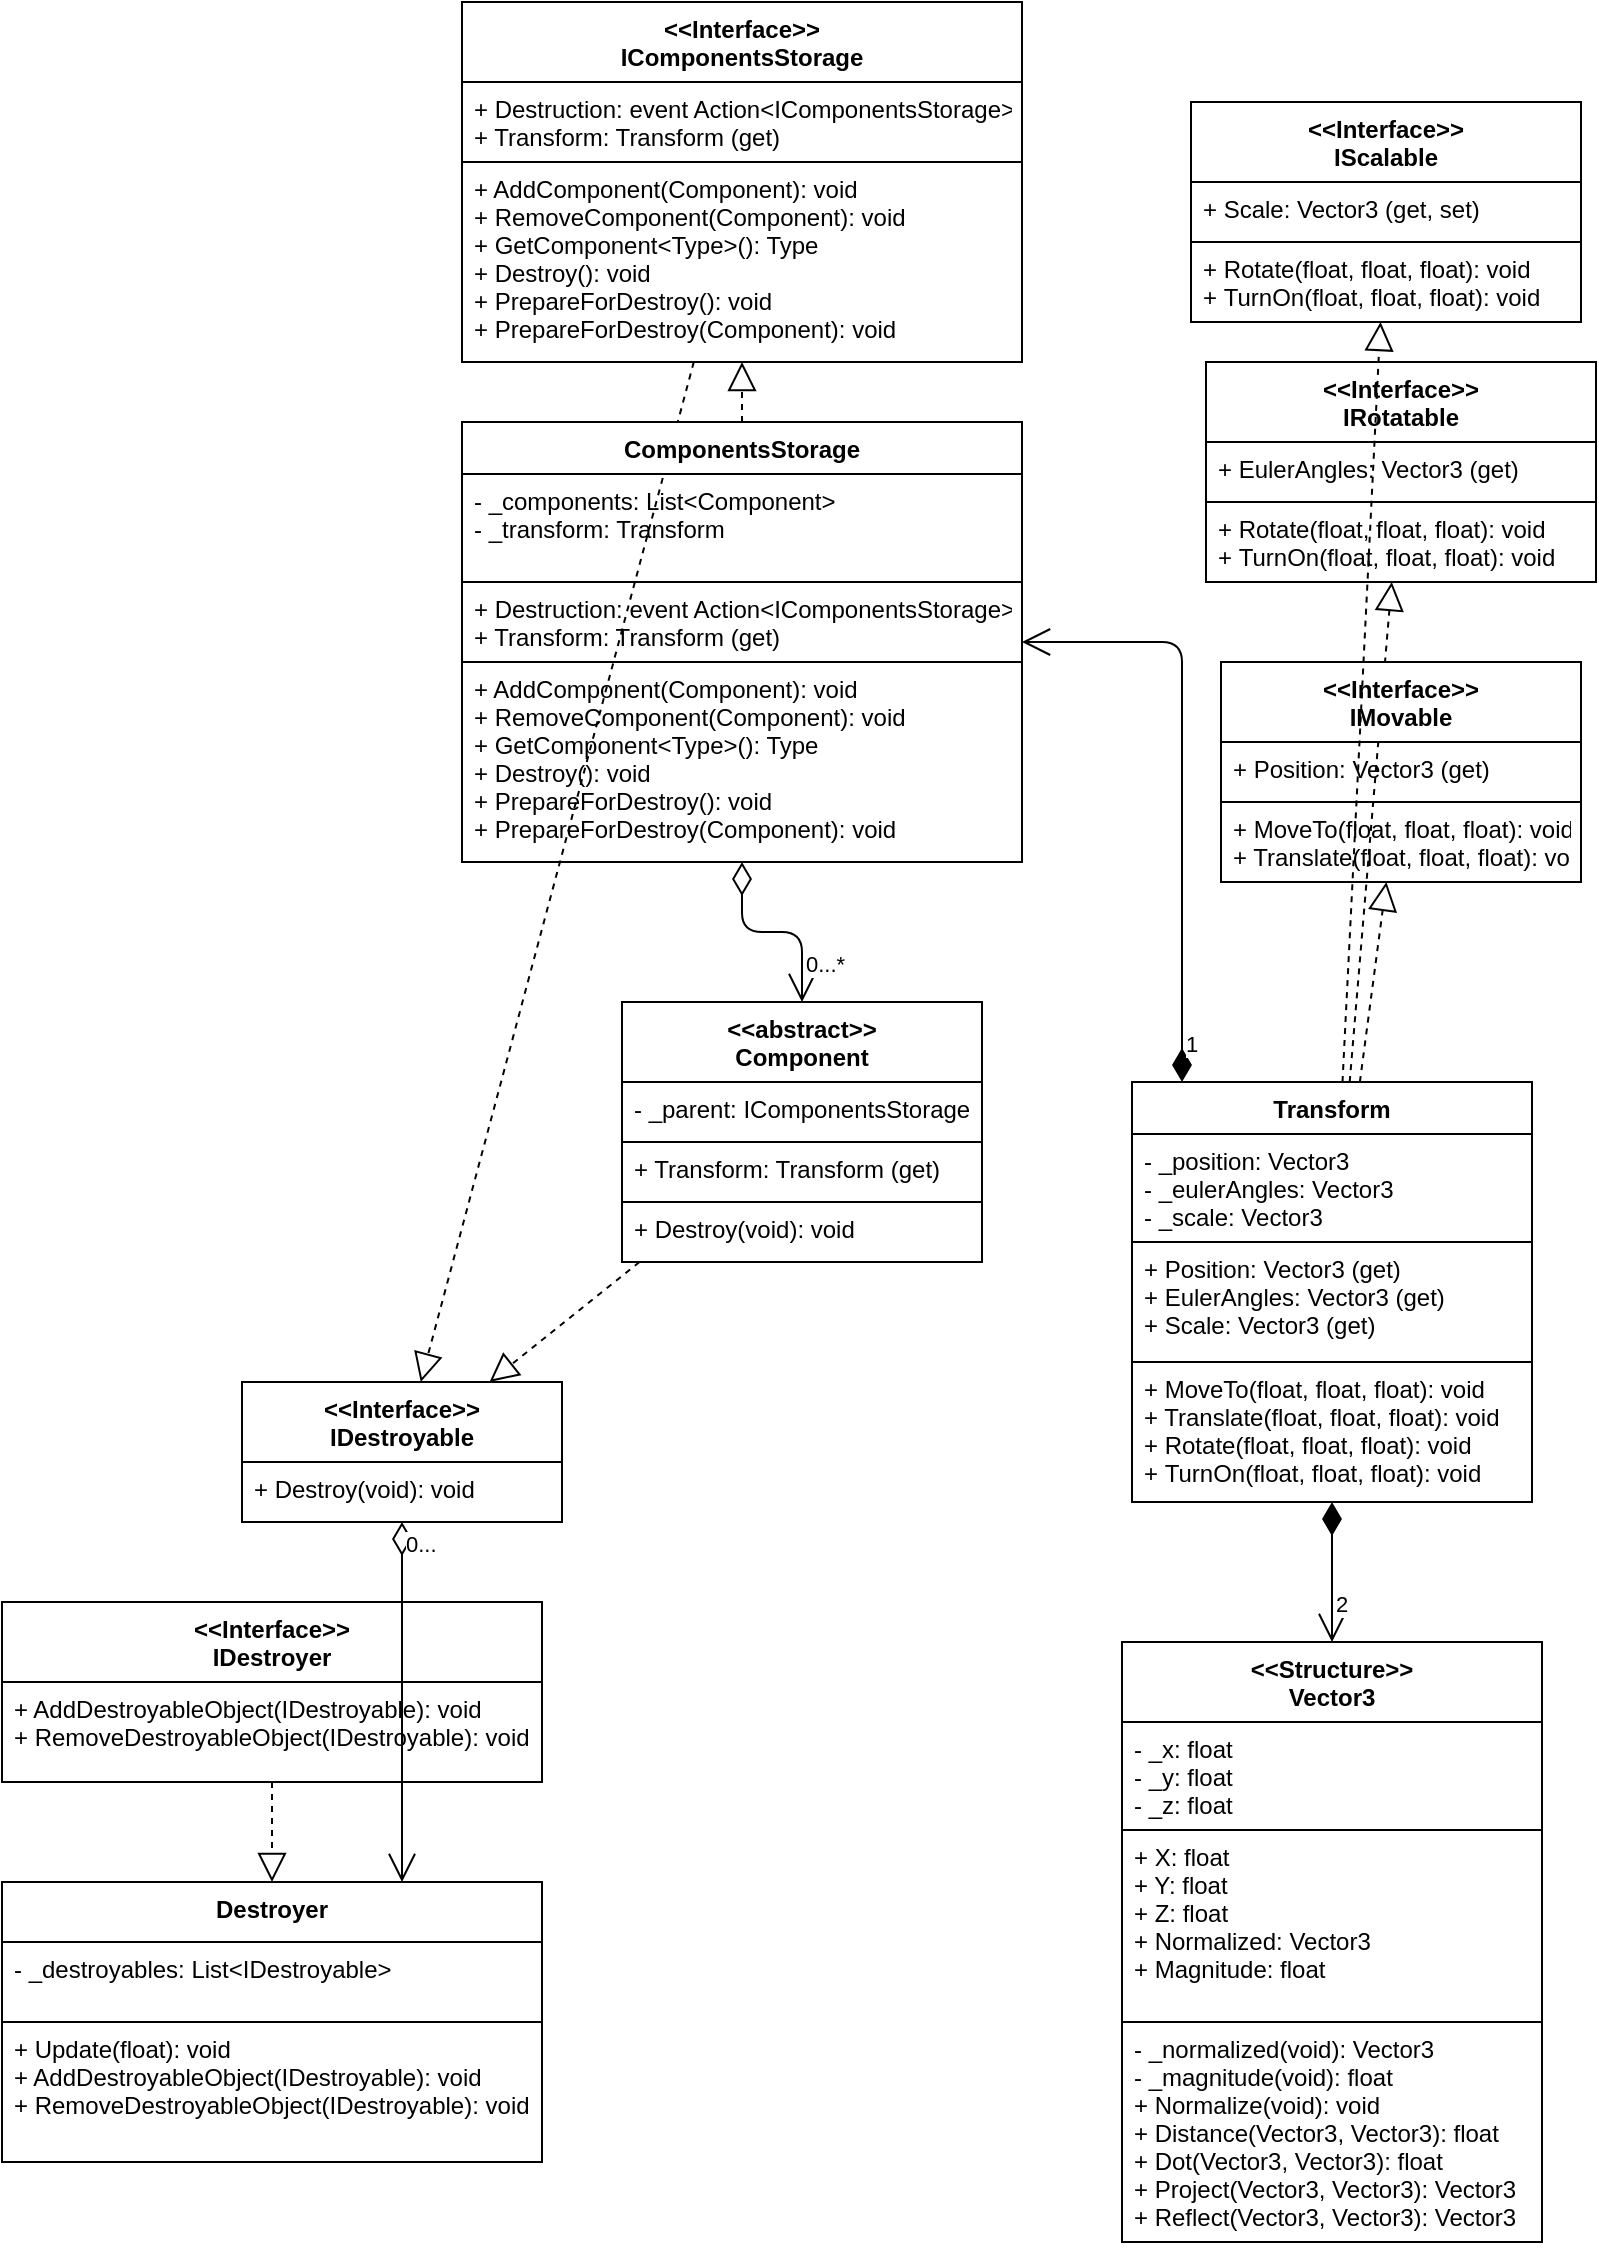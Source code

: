 <mxfile version="13.7.9" type="device" pages="9"><diagram id="kFteU9_gRooTeKtyCWo6" name="BaseAndDestroy"><mxGraphModel dx="1086" dy="846" grid="1" gridSize="10" guides="1" tooltips="1" connect="1" arrows="1" fold="1" page="1" pageScale="1" pageWidth="827" pageHeight="1169" math="0" shadow="0"><root><mxCell id="3abDCnxLrC-nBxgfpXDa-0"/><mxCell id="3abDCnxLrC-nBxgfpXDa-1" parent="3abDCnxLrC-nBxgfpXDa-0"/><mxCell id="xjelmRx7LZgIQgdJv5Vi-0" value="" style="endArrow=block;dashed=1;endFill=0;endSize=12;html=1;" parent="3abDCnxLrC-nBxgfpXDa-1" source="xjelmRx7LZgIQgdJv5Vi-17" target="xjelmRx7LZgIQgdJv5Vi-7" edge="1"><mxGeometry width="160" relative="1" as="geometry"><mxPoint x="840" y="166" as="sourcePoint"/><mxPoint x="840" y="46" as="targetPoint"/></mxGeometry></mxCell><mxCell id="xjelmRx7LZgIQgdJv5Vi-1" value="" style="endArrow=block;dashed=1;endFill=0;endSize=12;html=1;" parent="3abDCnxLrC-nBxgfpXDa-1" source="xjelmRx7LZgIQgdJv5Vi-17" target="xjelmRx7LZgIQgdJv5Vi-10" edge="1"><mxGeometry width="160" relative="1" as="geometry"><mxPoint x="927" y="166" as="sourcePoint"/><mxPoint x="927" y="46" as="targetPoint"/></mxGeometry></mxCell><mxCell id="xjelmRx7LZgIQgdJv5Vi-2" value="" style="endArrow=block;dashed=1;endFill=0;endSize=12;html=1;" parent="3abDCnxLrC-nBxgfpXDa-1" source="xjelmRx7LZgIQgdJv5Vi-27" target="xjelmRx7LZgIQgdJv5Vi-13" edge="1"><mxGeometry width="160" relative="1" as="geometry"><mxPoint x="792" y="363.684" as="sourcePoint"/><mxPoint x="754.414" y="335" as="targetPoint"/></mxGeometry></mxCell><mxCell id="xjelmRx7LZgIQgdJv5Vi-3" value="" style="endArrow=block;dashed=1;endFill=0;endSize=12;html=1;" parent="3abDCnxLrC-nBxgfpXDa-1" source="xjelmRx7LZgIQgdJv5Vi-13" target="xjelmRx7LZgIQgdJv5Vi-25" edge="1"><mxGeometry width="160" relative="1" as="geometry"><mxPoint x="272" y="617.931" as="sourcePoint"/><mxPoint x="192" y="608.276" as="targetPoint"/></mxGeometry></mxCell><mxCell id="xjelmRx7LZgIQgdJv5Vi-4" value="0...*&lt;br&gt;" style="endArrow=open;html=1;endSize=12;startArrow=diamondThin;startSize=14;startFill=0;edgeStyle=orthogonalEdgeStyle;align=left;verticalAlign=bottom;" parent="3abDCnxLrC-nBxgfpXDa-1" source="xjelmRx7LZgIQgdJv5Vi-27" target="xjelmRx7LZgIQgdJv5Vi-21" edge="1"><mxGeometry x="0.8" relative="1" as="geometry"><mxPoint x="530" y="460" as="sourcePoint"/><mxPoint x="657" y="496" as="targetPoint"/><mxPoint as="offset"/></mxGeometry></mxCell><mxCell id="xjelmRx7LZgIQgdJv5Vi-5" value="1" style="endArrow=open;html=1;endSize=12;startArrow=diamondThin;startSize=14;startFill=1;edgeStyle=orthogonalEdgeStyle;align=left;verticalAlign=bottom;" parent="3abDCnxLrC-nBxgfpXDa-1" source="xjelmRx7LZgIQgdJv5Vi-17" target="xjelmRx7LZgIQgdJv5Vi-27" edge="1"><mxGeometry x="-0.932" relative="1" as="geometry"><mxPoint x="497" y="456" as="sourcePoint"/><mxPoint x="657" y="456" as="targetPoint"/><mxPoint as="offset"/><Array as="points"><mxPoint x="620" y="330"/></Array></mxGeometry></mxCell><mxCell id="xjelmRx7LZgIQgdJv5Vi-6" value="" style="endArrow=block;dashed=1;endFill=0;endSize=12;html=1;" parent="3abDCnxLrC-nBxgfpXDa-1" source="xjelmRx7LZgIQgdJv5Vi-21" target="xjelmRx7LZgIQgdJv5Vi-25" edge="1"><mxGeometry width="160" relative="1" as="geometry"><mxPoint x="257" y="385.898" as="sourcePoint"/><mxPoint x="180.594" y="336" as="targetPoint"/></mxGeometry></mxCell><mxCell id="xjelmRx7LZgIQgdJv5Vi-16" value="2" style="endArrow=open;html=1;endSize=12;startArrow=diamondThin;startSize=14;startFill=1;edgeStyle=orthogonalEdgeStyle;align=left;verticalAlign=bottom;entryX=0.5;entryY=0;entryDx=0;entryDy=0;" parent="3abDCnxLrC-nBxgfpXDa-1" source="xjelmRx7LZgIQgdJv5Vi-17" target="xjelmRx7LZgIQgdJv5Vi-31" edge="1"><mxGeometry x="0.714" relative="1" as="geometry"><mxPoint x="750" y="790" as="sourcePoint"/><mxPoint x="1022" y="685.0" as="targetPoint"/><mxPoint as="offset"/></mxGeometry></mxCell><mxCell id="L7cHFc3_8vYiXLeM9AF9-5" value="" style="endArrow=block;dashed=1;endFill=0;endSize=12;html=1;" parent="3abDCnxLrC-nBxgfpXDa-1" source="L7cHFc3_8vYiXLeM9AF9-0" target="L7cHFc3_8vYiXLeM9AF9-2" edge="1"><mxGeometry width="160" relative="1" as="geometry"><mxPoint x="545.375" y="875" as="sourcePoint"/><mxPoint x="551.625" y="925.0" as="targetPoint"/></mxGeometry></mxCell><mxCell id="xjelmRx7LZgIQgdJv5Vi-31" value="&lt;&lt;Structure&gt;&gt;&#10;Vector3" style="swimlane;fontStyle=1;align=center;verticalAlign=top;childLayout=stackLayout;horizontal=1;startSize=40;horizontalStack=0;resizeParent=1;resizeParentMax=0;resizeLast=0;collapsible=1;marginBottom=0;spacing=2;" parent="3abDCnxLrC-nBxgfpXDa-1" vertex="1"><mxGeometry x="590" y="830" width="210" height="300" as="geometry"><mxRectangle x="267.5" y="180" width="70" height="26" as="alternateBounds"/></mxGeometry></mxCell><mxCell id="xjelmRx7LZgIQgdJv5Vi-32" value="- _x: float&#10;- _y: float&#10;- _z: float" style="text;fillColor=none;align=left;verticalAlign=top;spacingLeft=4;spacingRight=4;overflow=hidden;rotatable=0;points=[[0,0.5],[1,0.5]];portConstraint=eastwest;strokeColor=#000000;" parent="xjelmRx7LZgIQgdJv5Vi-31" vertex="1"><mxGeometry y="40" width="210" height="54" as="geometry"/></mxCell><mxCell id="xjelmRx7LZgIQgdJv5Vi-33" value="+ X: float&#10;+ Y: float&#10;+ Z: float&#10;+ Normalized: Vector3&#10;+ Magnitude: float" style="text;fillColor=none;align=left;verticalAlign=top;spacingLeft=4;spacingRight=4;overflow=hidden;rotatable=0;points=[[0,0.5],[1,0.5]];portConstraint=eastwest;strokeColor=#000000;" parent="xjelmRx7LZgIQgdJv5Vi-31" vertex="1"><mxGeometry y="94" width="210" height="96" as="geometry"/></mxCell><mxCell id="xjelmRx7LZgIQgdJv5Vi-34" value="- _normalized(void): Vector3&#10;- _magnitude(void): float&#10;+ Normalize(void): void&#10;+ Distance(Vector3, Vector3): float&#10;+ Dot(Vector3, Vector3): float&#10;+ Project(Vector3, Vector3): Vector3&#10;+ Reflect(Vector3, Vector3): Vector3&#10;&#10;" style="text;fillColor=none;align=left;verticalAlign=top;spacingLeft=4;spacingRight=4;overflow=hidden;rotatable=0;points=[[0,0.5],[1,0.5]];portConstraint=eastwest;strokeColor=#000000;" parent="xjelmRx7LZgIQgdJv5Vi-31" vertex="1"><mxGeometry y="190" width="210" height="110" as="geometry"/></mxCell><mxCell id="xjelmRx7LZgIQgdJv5Vi-17" value="Transform" style="swimlane;fontStyle=1;align=center;verticalAlign=top;childLayout=stackLayout;horizontal=1;startSize=26;horizontalStack=0;resizeParent=1;resizeParentMax=0;resizeLast=0;collapsible=1;marginBottom=0;spacing=2;" parent="3abDCnxLrC-nBxgfpXDa-1" vertex="1"><mxGeometry x="595" y="550" width="200" height="210" as="geometry"><mxRectangle x="267.5" y="180" width="70" height="26" as="alternateBounds"/></mxGeometry></mxCell><mxCell id="xjelmRx7LZgIQgdJv5Vi-18" value="- _position: Vector3&#10;- _eulerAngles: Vector3&#10;- _scale: Vector3" style="text;fillColor=none;align=left;verticalAlign=top;spacingLeft=4;spacingRight=4;overflow=hidden;rotatable=0;points=[[0,0.5],[1,0.5]];portConstraint=eastwest;strokeColor=#000000;" parent="xjelmRx7LZgIQgdJv5Vi-17" vertex="1"><mxGeometry y="26" width="200" height="54" as="geometry"/></mxCell><mxCell id="xjelmRx7LZgIQgdJv5Vi-19" value="+ Position: Vector3 (get) &#10;+ EulerAngles: Vector3 (get)&#10;+ Scale: Vector3 (get)" style="text;fillColor=none;align=left;verticalAlign=top;spacingLeft=4;spacingRight=4;overflow=hidden;rotatable=0;points=[[0,0.5],[1,0.5]];portConstraint=eastwest;strokeColor=#000000;" parent="xjelmRx7LZgIQgdJv5Vi-17" vertex="1"><mxGeometry y="80" width="200" height="60" as="geometry"/></mxCell><mxCell id="xjelmRx7LZgIQgdJv5Vi-20" value="+ MoveTo(float, float, float): void&#10;+ Translate(float, float, float): void&#10;+ Rotate(float, float, float): void&#10;+ TurnOn(float, float, float): void" style="text;fillColor=none;align=left;verticalAlign=top;spacingLeft=4;spacingRight=4;overflow=hidden;rotatable=0;points=[[0,0.5],[1,0.5]];portConstraint=eastwest;strokeColor=#000000;" parent="xjelmRx7LZgIQgdJv5Vi-17" vertex="1"><mxGeometry y="140" width="200" height="70" as="geometry"/></mxCell><mxCell id="xjelmRx7LZgIQgdJv5Vi-7" value="&lt;&lt;Interface&gt;&gt;&#10;IMovable" style="swimlane;fontStyle=1;align=center;verticalAlign=top;childLayout=stackLayout;horizontal=1;startSize=40;horizontalStack=0;resizeParent=1;resizeParentMax=0;resizeLast=0;collapsible=1;marginBottom=0;spacing=2;" parent="3abDCnxLrC-nBxgfpXDa-1" vertex="1"><mxGeometry x="639.5" y="340" width="180" height="110" as="geometry"><mxRectangle x="560" y="230" width="70" height="26" as="alternateBounds"/></mxGeometry></mxCell><mxCell id="xjelmRx7LZgIQgdJv5Vi-8" value="+ Position: Vector3 (get)  " style="text;fillColor=none;align=left;verticalAlign=top;spacingLeft=4;spacingRight=4;overflow=hidden;rotatable=0;points=[[0,0.5],[1,0.5]];portConstraint=eastwest;strokeColor=#000000;" parent="xjelmRx7LZgIQgdJv5Vi-7" vertex="1"><mxGeometry y="40" width="180" height="30" as="geometry"/></mxCell><mxCell id="xjelmRx7LZgIQgdJv5Vi-9" value="+ MoveTo(float, float, float): void&#10;+ Translate(float, float, float): void" style="text;fillColor=none;align=left;verticalAlign=top;spacingLeft=4;spacingRight=4;overflow=hidden;rotatable=0;points=[[0,0.5],[1,0.5]];portConstraint=eastwest;strokeColor=#000000;" parent="xjelmRx7LZgIQgdJv5Vi-7" vertex="1"><mxGeometry y="70" width="180" height="40" as="geometry"/></mxCell><mxCell id="xjelmRx7LZgIQgdJv5Vi-10" value="&lt;&lt;Interface&gt;&gt;&#10;IRotatable" style="swimlane;fontStyle=1;align=center;verticalAlign=top;childLayout=stackLayout;horizontal=1;startSize=40;horizontalStack=0;resizeParent=1;resizeParentMax=0;resizeLast=0;collapsible=1;marginBottom=0;spacing=2;" parent="3abDCnxLrC-nBxgfpXDa-1" vertex="1"><mxGeometry x="632" y="190" width="195" height="110" as="geometry"><mxRectangle x="560" y="230" width="70" height="26" as="alternateBounds"/></mxGeometry></mxCell><mxCell id="xjelmRx7LZgIQgdJv5Vi-11" value="+ EulerAngles: Vector3 (get) " style="text;fillColor=none;align=left;verticalAlign=top;spacingLeft=4;spacingRight=4;overflow=hidden;rotatable=0;points=[[0,0.5],[1,0.5]];portConstraint=eastwest;strokeColor=#000000;" parent="xjelmRx7LZgIQgdJv5Vi-10" vertex="1"><mxGeometry y="40" width="195" height="30" as="geometry"/></mxCell><mxCell id="xjelmRx7LZgIQgdJv5Vi-12" value="+ Rotate(float, float, float): void&#10;+ TurnOn(float, float, float): void" style="text;fillColor=none;align=left;verticalAlign=top;spacingLeft=4;spacingRight=4;overflow=hidden;rotatable=0;points=[[0,0.5],[1,0.5]];portConstraint=eastwest;strokeColor=#000000;" parent="xjelmRx7LZgIQgdJv5Vi-10" vertex="1"><mxGeometry y="70" width="195" height="40" as="geometry"/></mxCell><mxCell id="xjelmRx7LZgIQgdJv5Vi-21" value="&lt;&lt;abstract&gt;&gt;&#10;Component" style="swimlane;fontStyle=1;align=center;verticalAlign=top;childLayout=stackLayout;horizontal=1;startSize=40;horizontalStack=0;resizeParent=1;resizeParentMax=0;resizeLast=0;collapsible=1;marginBottom=0;spacing=2;" parent="3abDCnxLrC-nBxgfpXDa-1" vertex="1"><mxGeometry x="340" y="510" width="180" height="130" as="geometry"><mxRectangle x="267.5" y="180" width="70" height="26" as="alternateBounds"/></mxGeometry></mxCell><mxCell id="xjelmRx7LZgIQgdJv5Vi-22" value="- _parent: IComponentsStorage&#10;" style="text;fillColor=none;align=left;verticalAlign=top;spacingLeft=4;spacingRight=4;overflow=hidden;rotatable=0;points=[[0,0.5],[1,0.5]];portConstraint=eastwest;strokeColor=#000000;" parent="xjelmRx7LZgIQgdJv5Vi-21" vertex="1"><mxGeometry y="40" width="180" height="30" as="geometry"/></mxCell><mxCell id="xjelmRx7LZgIQgdJv5Vi-23" value="+ Transform: Transform (get) " style="text;fillColor=none;align=left;verticalAlign=top;spacingLeft=4;spacingRight=4;overflow=hidden;rotatable=0;points=[[0,0.5],[1,0.5]];portConstraint=eastwest;strokeColor=#000000;" parent="xjelmRx7LZgIQgdJv5Vi-21" vertex="1"><mxGeometry y="70" width="180" height="30" as="geometry"/></mxCell><mxCell id="xjelmRx7LZgIQgdJv5Vi-24" value="+ Destroy(void): void" style="text;fillColor=none;align=left;verticalAlign=top;spacingLeft=4;spacingRight=4;overflow=hidden;rotatable=0;points=[[0,0.5],[1,0.5]];portConstraint=eastwest;strokeColor=#000000;" parent="xjelmRx7LZgIQgdJv5Vi-21" vertex="1"><mxGeometry y="100" width="180" height="30" as="geometry"/></mxCell><mxCell id="xjelmRx7LZgIQgdJv5Vi-27" value="ComponentsStorage" style="swimlane;fontStyle=1;align=center;verticalAlign=top;childLayout=stackLayout;horizontal=1;startSize=26;horizontalStack=0;resizeParent=1;resizeParentMax=0;resizeLast=0;collapsible=1;marginBottom=0;spacing=2;" parent="3abDCnxLrC-nBxgfpXDa-1" vertex="1"><mxGeometry x="260" y="220" width="280" height="220" as="geometry"><mxRectangle x="267.5" y="180" width="70" height="26" as="alternateBounds"/></mxGeometry></mxCell><mxCell id="xjelmRx7LZgIQgdJv5Vi-28" value="- _components: List&lt;Component&gt;&#10;- _transform: Transform&#10;" style="text;fillColor=none;align=left;verticalAlign=top;spacingLeft=4;spacingRight=4;overflow=hidden;rotatable=0;points=[[0,0.5],[1,0.5]];portConstraint=eastwest;strokeColor=#000000;" parent="xjelmRx7LZgIQgdJv5Vi-27" vertex="1"><mxGeometry y="26" width="280" height="54" as="geometry"/></mxCell><mxCell id="xjelmRx7LZgIQgdJv5Vi-29" value="+ Destruction: event Action&lt;IComponentsStorage&gt; &#10;+ Transform: Transform (get) " style="text;fillColor=none;align=left;verticalAlign=top;spacingLeft=4;spacingRight=4;overflow=hidden;rotatable=0;points=[[0,0.5],[1,0.5]];portConstraint=eastwest;strokeColor=#000000;" parent="xjelmRx7LZgIQgdJv5Vi-27" vertex="1"><mxGeometry y="80" width="280" height="40" as="geometry"/></mxCell><mxCell id="xjelmRx7LZgIQgdJv5Vi-30" value="+ AddComponent(Component): void&#10;+ RemoveComponent(Component): void&#10;+ GetComponent&lt;Type&gt;(): Type&#10;+ Destroy(): void&#10;+ PrepareForDestroy(): void&#10;+ PrepareForDestroy(Component): void&#10;&#10;" style="text;fillColor=none;align=left;verticalAlign=top;spacingLeft=4;spacingRight=4;overflow=hidden;rotatable=0;points=[[0,0.5],[1,0.5]];portConstraint=eastwest;strokeColor=#000000;" parent="xjelmRx7LZgIQgdJv5Vi-27" vertex="1"><mxGeometry y="120" width="280" height="100" as="geometry"/></mxCell><mxCell id="xjelmRx7LZgIQgdJv5Vi-13" value="&lt;&lt;Interface&gt;&gt;&#10;IComponentsStorage" style="swimlane;fontStyle=1;align=center;verticalAlign=top;childLayout=stackLayout;horizontal=1;startSize=40;horizontalStack=0;resizeParent=1;resizeParentMax=0;resizeLast=0;collapsible=1;marginBottom=0;spacing=2;" parent="3abDCnxLrC-nBxgfpXDa-1" vertex="1"><mxGeometry x="260" y="10" width="280" height="180" as="geometry"><mxRectangle x="560" y="230" width="70" height="26" as="alternateBounds"/></mxGeometry></mxCell><mxCell id="xjelmRx7LZgIQgdJv5Vi-14" value="+ Destruction: event Action&lt;IComponentsStorage&gt; &#10;+ Transform: Transform (get) " style="text;fillColor=none;align=left;verticalAlign=top;spacingLeft=4;spacingRight=4;overflow=hidden;rotatable=0;points=[[0,0.5],[1,0.5]];portConstraint=eastwest;strokeColor=#000000;" parent="xjelmRx7LZgIQgdJv5Vi-13" vertex="1"><mxGeometry y="40" width="280" height="40" as="geometry"/></mxCell><mxCell id="xjelmRx7LZgIQgdJv5Vi-15" value="+ AddComponent(Component): void&#10;+ RemoveComponent(Component): void&#10;+ GetComponent&lt;Type&gt;(): Type&#10;+ Destroy(): void&#10;+ PrepareForDestroy(): void&#10;+ PrepareForDestroy(Component): void&#10;&#10;" style="text;fillColor=none;align=left;verticalAlign=top;spacingLeft=4;spacingRight=4;overflow=hidden;rotatable=0;points=[[0,0.5],[1,0.5]];portConstraint=eastwest;strokeColor=#000000;" parent="xjelmRx7LZgIQgdJv5Vi-13" vertex="1"><mxGeometry y="80" width="280" height="100" as="geometry"/></mxCell><mxCell id="L7cHFc3_8vYiXLeM9AF9-0" value="&lt;&lt;Interface&gt;&gt;&#10;IDestroyer" style="swimlane;fontStyle=1;align=center;verticalAlign=top;childLayout=stackLayout;horizontal=1;startSize=40;horizontalStack=0;resizeParent=1;resizeParentMax=0;resizeLast=0;collapsible=1;marginBottom=0;spacing=2;" parent="3abDCnxLrC-nBxgfpXDa-1" vertex="1"><mxGeometry x="30" y="810" width="270" height="90" as="geometry"><mxRectangle x="560" y="230" width="70" height="26" as="alternateBounds"/></mxGeometry></mxCell><mxCell id="L7cHFc3_8vYiXLeM9AF9-1" value="+ AddDestroyableObject(IDestroyable): void&#10;+ RemoveDestroyableObject(IDestroyable): void" style="text;fillColor=none;align=left;verticalAlign=top;spacingLeft=4;spacingRight=4;overflow=hidden;rotatable=0;points=[[0,0.5],[1,0.5]];portConstraint=eastwest;strokeColor=#000000;" parent="L7cHFc3_8vYiXLeM9AF9-0" vertex="1"><mxGeometry y="40" width="270" height="50" as="geometry"/></mxCell><mxCell id="L7cHFc3_8vYiXLeM9AF9-2" value="Destroyer" style="swimlane;fontStyle=1;align=center;verticalAlign=top;childLayout=stackLayout;horizontal=1;startSize=30;horizontalStack=0;resizeParent=1;resizeParentMax=0;resizeLast=0;collapsible=1;marginBottom=0;spacing=2;" parent="3abDCnxLrC-nBxgfpXDa-1" vertex="1"><mxGeometry x="30" y="950" width="270" height="140" as="geometry"><mxRectangle x="560" y="230" width="70" height="26" as="alternateBounds"/></mxGeometry></mxCell><mxCell id="L7cHFc3_8vYiXLeM9AF9-3" value="- _destroyables: List&lt;IDestroyable&gt;" style="text;fillColor=none;align=left;verticalAlign=top;spacingLeft=4;spacingRight=4;overflow=hidden;rotatable=0;points=[[0,0.5],[1,0.5]];portConstraint=eastwest;strokeColor=#000000;" parent="L7cHFc3_8vYiXLeM9AF9-2" vertex="1"><mxGeometry y="30" width="270" height="40" as="geometry"/></mxCell><mxCell id="L7cHFc3_8vYiXLeM9AF9-4" value="+ Update(float): void&#10;+ AddDestroyableObject(IDestroyable): void&#10;+ RemoveDestroyableObject(IDestroyable): void" style="text;fillColor=none;align=left;verticalAlign=top;spacingLeft=4;spacingRight=4;overflow=hidden;rotatable=0;points=[[0,0.5],[1,0.5]];portConstraint=eastwest;strokeColor=#000000;" parent="L7cHFc3_8vYiXLeM9AF9-2" vertex="1"><mxGeometry y="70" width="270" height="70" as="geometry"/></mxCell><mxCell id="L7cHFc3_8vYiXLeM9AF9-6" value="&lt;&lt;Interface&gt;&gt;&#10;IScalable" style="swimlane;fontStyle=1;align=center;verticalAlign=top;childLayout=stackLayout;horizontal=1;startSize=40;horizontalStack=0;resizeParent=1;resizeParentMax=0;resizeLast=0;collapsible=1;marginBottom=0;spacing=2;" parent="3abDCnxLrC-nBxgfpXDa-1" vertex="1"><mxGeometry x="624.5" y="60" width="195" height="110" as="geometry"><mxRectangle x="560" y="230" width="70" height="26" as="alternateBounds"/></mxGeometry></mxCell><mxCell id="L7cHFc3_8vYiXLeM9AF9-7" value="+ Scale: Vector3 (get, set)" style="text;fillColor=none;align=left;verticalAlign=top;spacingLeft=4;spacingRight=4;overflow=hidden;rotatable=0;points=[[0,0.5],[1,0.5]];portConstraint=eastwest;strokeColor=#000000;" parent="L7cHFc3_8vYiXLeM9AF9-6" vertex="1"><mxGeometry y="40" width="195" height="30" as="geometry"/></mxCell><mxCell id="L7cHFc3_8vYiXLeM9AF9-8" value="+ Rotate(float, float, float): void&#10;+ TurnOn(float, float, float): void" style="text;fillColor=none;align=left;verticalAlign=top;spacingLeft=4;spacingRight=4;overflow=hidden;rotatable=0;points=[[0,0.5],[1,0.5]];portConstraint=eastwest;strokeColor=#000000;" parent="L7cHFc3_8vYiXLeM9AF9-6" vertex="1"><mxGeometry y="70" width="195" height="40" as="geometry"/></mxCell><mxCell id="L7cHFc3_8vYiXLeM9AF9-9" value="" style="endArrow=block;dashed=1;endFill=0;endSize=12;html=1;" parent="3abDCnxLrC-nBxgfpXDa-1" source="xjelmRx7LZgIQgdJv5Vi-17" target="L7cHFc3_8vYiXLeM9AF9-6" edge="1"><mxGeometry width="160" relative="1" as="geometry"><mxPoint x="718.933" y="560.0" as="sourcePoint"/><mxPoint x="732.202" y="460.0" as="targetPoint"/></mxGeometry></mxCell><mxCell id="6u2SLATtEli0BCqhLGzd-0" value="0..." style="endArrow=open;html=1;endSize=12;startArrow=diamondThin;startSize=14;startFill=0;edgeStyle=orthogonalEdgeStyle;align=left;verticalAlign=bottom;" parent="3abDCnxLrC-nBxgfpXDa-1" source="xjelmRx7LZgIQgdJv5Vi-25" target="L7cHFc3_8vYiXLeM9AF9-2" edge="1"><mxGeometry x="0.556" y="-120" relative="1" as="geometry"><mxPoint x="440" y="840" as="sourcePoint"/><mxPoint x="230" y="910" as="targetPoint"/><Array as="points"><mxPoint x="230" y="910"/><mxPoint x="230" y="910"/></Array><mxPoint x="120" y="-120" as="offset"/></mxGeometry></mxCell><mxCell id="xjelmRx7LZgIQgdJv5Vi-25" value="&lt;&lt;Interface&gt;&gt;&#10;IDestroyable" style="swimlane;fontStyle=1;align=center;verticalAlign=top;childLayout=stackLayout;horizontal=1;startSize=40;horizontalStack=0;resizeParent=1;resizeParentMax=0;resizeLast=0;collapsible=1;marginBottom=0;spacing=2;" parent="3abDCnxLrC-nBxgfpXDa-1" vertex="1"><mxGeometry x="150" y="700" width="160" height="70" as="geometry"><mxRectangle x="90" y="120" width="100" height="50" as="alternateBounds"/></mxGeometry></mxCell><mxCell id="xjelmRx7LZgIQgdJv5Vi-26" value="+ Destroy(void): void" style="text;fillColor=none;align=left;verticalAlign=top;spacingLeft=4;spacingRight=4;overflow=hidden;rotatable=0;points=[[0,0.5],[1,0.5]];portConstraint=eastwest;strokeColor=#000000;" parent="xjelmRx7LZgIQgdJv5Vi-25" vertex="1"><mxGeometry y="40" width="160" height="30" as="geometry"/></mxCell></root></mxGraphModel></diagram><diagram id="kbJiceH7mkubd05b5y3m" name="Update"><mxGraphModel dx="1086" dy="-323" grid="1" gridSize="10" guides="1" tooltips="1" connect="1" arrows="1" fold="1" page="1" pageScale="1" pageWidth="827" pageHeight="1169" math="0" shadow="0"><root><mxCell id="3DxfOmy7couyMsSFnyy4-0"/><mxCell id="3DxfOmy7couyMsSFnyy4-1" parent="3DxfOmy7couyMsSFnyy4-0"/><mxCell id="3DxfOmy7couyMsSFnyy4-3" value="1" style="endArrow=open;html=1;endSize=12;startArrow=diamondThin;startSize=14;startFill=0;edgeStyle=orthogonalEdgeStyle;align=left;verticalAlign=bottom;" parent="3DxfOmy7couyMsSFnyy4-1" source="3DxfOmy7couyMsSFnyy4-6" target="3DxfOmy7couyMsSFnyy4-20" edge="1"><mxGeometry x="-0.556" y="5" relative="1" as="geometry"><mxPoint x="545" y="1346.5" as="sourcePoint"/><mxPoint x="530" y="1290" as="targetPoint"/><mxPoint as="offset"/></mxGeometry></mxCell><mxCell id="3DxfOmy7couyMsSFnyy4-4" value="1" style="endArrow=open;html=1;endSize=12;startArrow=diamondThin;startSize=14;startFill=0;edgeStyle=orthogonalEdgeStyle;align=left;verticalAlign=bottom;" parent="3DxfOmy7couyMsSFnyy4-1" source="3DxfOmy7couyMsSFnyy4-13" target="3DxfOmy7couyMsSFnyy4-6" edge="1"><mxGeometry x="-0.556" y="5" relative="1" as="geometry"><mxPoint x="315" y="990.5" as="sourcePoint"/><mxPoint x="315" y="1070.5" as="targetPoint"/><mxPoint as="offset"/></mxGeometry></mxCell><mxCell id="3DxfOmy7couyMsSFnyy4-5" value="" style="endArrow=block;dashed=1;endFill=0;endSize=12;html=1;" parent="3DxfOmy7couyMsSFnyy4-1" source="3DxfOmy7couyMsSFnyy4-6" target="3DxfOmy7couyMsSFnyy4-10" edge="1"><mxGeometry width="160" relative="1" as="geometry"><mxPoint x="740" y="1251.966" as="sourcePoint"/><mxPoint x="470" y="1530" as="targetPoint"/></mxGeometry></mxCell><mxCell id="3DxfOmy7couyMsSFnyy4-16" value="UpdaterObservable" style="swimlane;fontStyle=1;align=center;verticalAlign=top;childLayout=stackLayout;horizontal=1;startSize=30;horizontalStack=0;resizeParent=1;resizeParentMax=0;resizeLast=0;collapsible=1;marginBottom=0;spacing=2;" parent="3DxfOmy7couyMsSFnyy4-1" vertex="1"><mxGeometry x="130" y="1620" width="290" height="140" as="geometry"><mxRectangle x="267.5" y="180" width="70" height="26" as="alternateBounds"/></mxGeometry></mxCell><mxCell id="3DxfOmy7couyMsSFnyy4-17" value="- _observers: List&lt;IUpdaterObserver&gt;" style="text;fillColor=none;align=left;verticalAlign=top;spacingLeft=4;spacingRight=4;overflow=hidden;rotatable=0;points=[[0,0.5],[1,0.5]];portConstraint=eastwest;strokeColor=#000000;" parent="3DxfOmy7couyMsSFnyy4-16" vertex="1"><mxGeometry y="30" width="290" height="30" as="geometry"/></mxCell><mxCell id="3DxfOmy7couyMsSFnyy4-19" value="- _containsObserver(IUpdaterObserver): bool&#10;+ AddUpdaterObserver(IUpdaterObserver): void&#10;+ RemoveUpdaterObserver(IUpdaterObserver): void&#10;+ NotifyObservers(float): void" style="text;fillColor=none;align=left;verticalAlign=top;spacingLeft=4;spacingRight=4;overflow=hidden;rotatable=0;points=[[0,0.5],[1,0.5]];portConstraint=eastwest;strokeColor=#000000;" parent="3DxfOmy7couyMsSFnyy4-16" vertex="1"><mxGeometry y="60" width="290" height="80" as="geometry"/></mxCell><mxCell id="3DxfOmy7couyMsSFnyy4-13" value="&lt;&lt;Interface&gt;&gt;&#10;IUpdaterObservable" style="swimlane;fontStyle=1;align=center;verticalAlign=top;childLayout=stackLayout;horizontal=1;startSize=40;horizontalStack=0;resizeParent=1;resizeParentMax=0;resizeLast=0;collapsible=1;marginBottom=0;spacing=2;" parent="3DxfOmy7couyMsSFnyy4-1" vertex="1"><mxGeometry x="130" y="1490" width="290" height="100" as="geometry"><mxRectangle x="560" y="230" width="70" height="26" as="alternateBounds"/></mxGeometry></mxCell><mxCell id="3DxfOmy7couyMsSFnyy4-14" value="+ AddUpdaterObserver(IUpdaterObserver): void&#10;+ RemoveUpdaterObserver(IUpdaterObserver): void&#10;+ NotifyObservers(float): void" style="text;fillColor=none;align=left;verticalAlign=top;spacingLeft=4;spacingRight=4;overflow=hidden;rotatable=0;points=[[0,0.5],[1,0.5]];portConstraint=eastwest;strokeColor=#000000;" parent="3DxfOmy7couyMsSFnyy4-13" vertex="1"><mxGeometry y="40" width="290" height="60" as="geometry"/></mxCell><mxCell id="3DxfOmy7couyMsSFnyy4-10" value="&lt;&lt;Interface&gt;&gt;&#10;IUpdaterObserver" style="swimlane;fontStyle=1;align=center;verticalAlign=top;childLayout=stackLayout;horizontal=1;startSize=40;horizontalStack=0;resizeParent=1;resizeParentMax=0;resizeLast=0;collapsible=1;marginBottom=0;spacing=2;" parent="3DxfOmy7couyMsSFnyy4-1" vertex="1"><mxGeometry x="440" y="1347.5" width="180" height="70" as="geometry"><mxRectangle x="560" y="230" width="70" height="26" as="alternateBounds"/></mxGeometry></mxCell><mxCell id="3DxfOmy7couyMsSFnyy4-11" value="+ Update(float): void" style="text;fillColor=none;align=left;verticalAlign=top;spacingLeft=4;spacingRight=4;overflow=hidden;rotatable=0;points=[[0,0.5],[1,0.5]];portConstraint=eastwest;strokeColor=#000000;" parent="3DxfOmy7couyMsSFnyy4-10" vertex="1"><mxGeometry y="40" width="180" height="30" as="geometry"/></mxCell><mxCell id="3DxfOmy7couyMsSFnyy4-6" value="UpdaterObserver" style="swimlane;fontStyle=1;align=center;verticalAlign=top;childLayout=stackLayout;horizontal=1;startSize=30;horizontalStack=0;resizeParent=1;resizeParentMax=0;resizeLast=0;collapsible=1;marginBottom=0;spacing=2;" parent="3DxfOmy7couyMsSFnyy4-1" vertex="1"><mxGeometry x="140" y="1322.5" width="270" height="120" as="geometry"><mxRectangle x="267.5" y="180" width="70" height="26" as="alternateBounds"/></mxGeometry></mxCell><mxCell id="3DxfOmy7couyMsSFnyy4-7" value="- _updatableObject: IUpdatable&#10;- _updater: IUpdaterObservable" style="text;fillColor=none;align=left;verticalAlign=top;spacingLeft=4;spacingRight=4;overflow=hidden;rotatable=0;points=[[0,0.5],[1,0.5]];portConstraint=eastwest;strokeColor=#000000;" parent="3DxfOmy7couyMsSFnyy4-6" vertex="1"><mxGeometry y="30" width="270" height="40" as="geometry"/></mxCell><mxCell id="3DxfOmy7couyMsSFnyy4-9" value="+ Update(float): void&#10;+ ConnectToUpdater(void): void&#10;+ DisconnectToUpdater(void): void" style="text;fillColor=none;align=left;verticalAlign=top;spacingLeft=4;spacingRight=4;overflow=hidden;rotatable=0;points=[[0,0.5],[1,0.5]];portConstraint=eastwest;strokeColor=#000000;" parent="3DxfOmy7couyMsSFnyy4-6" vertex="1"><mxGeometry y="70" width="270" height="50" as="geometry"/></mxCell><mxCell id="3DxfOmy7couyMsSFnyy4-20" value="&lt;&lt;Interface&gt;&gt;&#10;IUpdatable" style="swimlane;fontStyle=1;align=center;verticalAlign=top;childLayout=stackLayout;horizontal=1;startSize=40;horizontalStack=0;resizeParent=1;resizeParentMax=0;resizeLast=0;collapsible=1;marginBottom=0;spacing=2;" parent="3DxfOmy7couyMsSFnyy4-1" vertex="1"><mxGeometry x="195" y="1220" width="160" height="70" as="geometry"><mxRectangle x="560" y="230" width="70" height="26" as="alternateBounds"/></mxGeometry></mxCell><mxCell id="3DxfOmy7couyMsSFnyy4-21" value="+ Update(float): void" style="text;fillColor=none;align=left;verticalAlign=top;spacingLeft=4;spacingRight=4;overflow=hidden;rotatable=0;points=[[0,0.5],[1,0.5]];portConstraint=eastwest;strokeColor=#000000;" parent="3DxfOmy7couyMsSFnyy4-20" vertex="1"><mxGeometry y="40" width="160" height="30" as="geometry"/></mxCell><mxCell id="3DxfOmy7couyMsSFnyy4-12" value="0..." style="endArrow=open;html=1;endSize=12;startArrow=diamondThin;startSize=14;startFill=0;edgeStyle=orthogonalEdgeStyle;align=left;verticalAlign=bottom;" parent="3DxfOmy7couyMsSFnyy4-1" source="3DxfOmy7couyMsSFnyy4-16" target="3DxfOmy7couyMsSFnyy4-10" edge="1"><mxGeometry x="-0.959" y="3" relative="1" as="geometry"><mxPoint x="680" y="1820" as="sourcePoint"/><mxPoint x="50" y="1452.5" as="targetPoint"/><mxPoint as="offset"/><Array as="points"><mxPoint x="530" y="1690"/></Array></mxGeometry></mxCell><mxCell id="3DxfOmy7couyMsSFnyy4-15" value="" style="endArrow=block;dashed=1;endFill=0;endSize=12;html=1;" parent="3DxfOmy7couyMsSFnyy4-1" source="3DxfOmy7couyMsSFnyy4-16" target="3DxfOmy7couyMsSFnyy4-13" edge="1"><mxGeometry width="160" relative="1" as="geometry"><mxPoint x="769.707" y="1692.5" as="sourcePoint"/><mxPoint x="330.239" y="1352.5" as="targetPoint"/></mxGeometry></mxCell></root></mxGraphModel></diagram><diagram id="D8QEUn6p7dp05v_Yah16" name="Move"><mxGraphModel dx="1086" dy="846" grid="1" gridSize="10" guides="1" tooltips="1" connect="1" arrows="1" fold="1" page="1" pageScale="1" pageWidth="827" pageHeight="1169" math="0" shadow="0"><root><mxCell id="T2UidZfKOVzhQnTio3j0-0"/><mxCell id="T2UidZfKOVzhQnTio3j0-1" parent="T2UidZfKOVzhQnTio3j0-0"/><mxCell id="T2UidZfKOVzhQnTio3j0-2" value="" style="endArrow=block;dashed=1;endFill=0;endSize=12;html=1;" parent="T2UidZfKOVzhQnTio3j0-1" source="T2UidZfKOVzhQnTio3j0-25" target="T2UidZfKOVzhQnTio3j0-14" edge="1"><mxGeometry width="160" relative="1" as="geometry"><mxPoint x="210" y="264.067" as="sourcePoint"/><mxPoint x="170" y="263.711" as="targetPoint"/></mxGeometry></mxCell><mxCell id="T2UidZfKOVzhQnTio3j0-3" value="" style="endArrow=block;dashed=1;endFill=0;endSize=12;html=1;" parent="T2UidZfKOVzhQnTio3j0-1" source="T2UidZfKOVzhQnTio3j0-25" target="T2UidZfKOVzhQnTio3j0-11" edge="1"><mxGeometry width="160" relative="1" as="geometry"><mxPoint x="235.987" y="400" as="sourcePoint"/><mxPoint x="169.264" y="514.0" as="targetPoint"/></mxGeometry></mxCell><mxCell id="T2UidZfKOVzhQnTio3j0-4" value="" style="endArrow=block;dashed=1;endFill=0;endSize=12;html=1;" parent="T2UidZfKOVzhQnTio3j0-1" source="T2UidZfKOVzhQnTio3j0-25" target="T2UidZfKOVzhQnTio3j0-9" edge="1"><mxGeometry width="160" relative="1" as="geometry"><mxPoint x="412.074" y="400" as="sourcePoint"/><mxPoint x="494.047" y="514.0" as="targetPoint"/></mxGeometry></mxCell><mxCell id="T2UidZfKOVzhQnTio3j0-5" value="1&lt;br&gt;" style="endArrow=open;html=1;endSize=12;startArrow=diamondThin;startSize=14;startFill=0;edgeStyle=orthogonalEdgeStyle;align=left;verticalAlign=bottom;" parent="T2UidZfKOVzhQnTio3j0-1" source="T2UidZfKOVzhQnTio3j0-21" target="T2UidZfKOVzhQnTio3j0-14" edge="1"><mxGeometry x="-0.795" relative="1" as="geometry"><mxPoint x="760" y="600" as="sourcePoint"/><mxPoint x="1365" y="535" as="targetPoint"/><mxPoint as="offset"/></mxGeometry></mxCell><mxCell id="T2UidZfKOVzhQnTio3j0-6" value="1&lt;br&gt;" style="endArrow=open;html=1;endSize=12;startArrow=diamondThin;startSize=14;startFill=0;edgeStyle=orthogonalEdgeStyle;align=left;verticalAlign=bottom;" parent="T2UidZfKOVzhQnTio3j0-1" source="T2UidZfKOVzhQnTio3j0-17" target="T2UidZfKOVzhQnTio3j0-11" edge="1"><mxGeometry x="-0.795" relative="1" as="geometry"><mxPoint x="420" y="630" as="sourcePoint"/><mxPoint x="290" y="664" as="targetPoint"/><mxPoint as="offset"/></mxGeometry></mxCell><mxCell id="T2UidZfKOVzhQnTio3j0-7" value="" style="endArrow=block;dashed=1;endFill=0;endSize=12;html=1;" parent="T2UidZfKOVzhQnTio3j0-1" source="T2UidZfKOVzhQnTio3j0-17" target="T2UidZfKOVzhQnTio3j0-29" edge="1"><mxGeometry width="160" relative="1" as="geometry"><mxPoint x="330" y="570" as="sourcePoint"/><mxPoint x="491.879" y="497" as="targetPoint"/></mxGeometry></mxCell><mxCell id="T2UidZfKOVzhQnTio3j0-8" value="" style="endArrow=block;dashed=1;endFill=0;endSize=12;html=1;" parent="T2UidZfKOVzhQnTio3j0-1" source="T2UidZfKOVzhQnTio3j0-21" target="T2UidZfKOVzhQnTio3j0-29" edge="1"><mxGeometry width="160" relative="1" as="geometry"><mxPoint x="340" y="580" as="sourcePoint"/><mxPoint x="343.6" y="940" as="targetPoint"/></mxGeometry></mxCell><mxCell id="T2UidZfKOVzhQnTio3j0-9" value="&lt;&lt;Interface&gt;&gt;&#10;IDirectionMover" style="swimlane;fontStyle=1;align=center;verticalAlign=top;childLayout=stackLayout;horizontal=1;startSize=40;horizontalStack=0;resizeParent=1;resizeParentMax=0;resizeLast=0;collapsible=1;marginBottom=0;spacing=2;" parent="T2UidZfKOVzhQnTio3j0-1" vertex="1"><mxGeometry x="300" y="380" width="210" height="70" as="geometry"><mxRectangle x="560" y="230" width="70" height="26" as="alternateBounds"/></mxGeometry></mxCell><mxCell id="T2UidZfKOVzhQnTio3j0-10" value="+ DirectionMove: Vector3 (set; get)&#10;" style="text;fillColor=none;align=left;verticalAlign=top;spacingLeft=4;spacingRight=4;overflow=hidden;rotatable=0;points=[[0,0.5],[1,0.5]];portConstraint=eastwest;strokeColor=#000000;" parent="T2UidZfKOVzhQnTio3j0-9" vertex="1"><mxGeometry y="40" width="210" height="30" as="geometry"/></mxCell><mxCell id="T2UidZfKOVzhQnTio3j0-11" value="&lt;&lt;Interface&gt;&gt;&#10;IAngularVelocityMover" style="swimlane;fontStyle=1;align=center;verticalAlign=top;childLayout=stackLayout;horizontal=1;startSize=40;horizontalStack=0;resizeParent=1;resizeParentMax=0;resizeLast=0;collapsible=1;marginBottom=0;spacing=2;" parent="T2UidZfKOVzhQnTio3j0-1" vertex="1"><mxGeometry x="100" y="470" width="200" height="114" as="geometry"><mxRectangle x="560" y="230" width="70" height="26" as="alternateBounds"/></mxGeometry></mxCell><mxCell id="T2UidZfKOVzhQnTio3j0-12" value="+ AngularVelocity: float (get) &#10;+ IsRotateObject: bool (set; get)" style="text;fillColor=none;align=left;verticalAlign=top;spacingLeft=4;spacingRight=4;overflow=hidden;rotatable=0;points=[[0,0.5],[1,0.5]];portConstraint=eastwest;strokeColor=#000000;" parent="T2UidZfKOVzhQnTio3j0-11" vertex="1"><mxGeometry y="40" width="200" height="40" as="geometry"/></mxCell><mxCell id="T2UidZfKOVzhQnTio3j0-13" value="+ AddAngularVelocity(float): void&#10;" style="text;fillColor=none;align=left;verticalAlign=top;spacingLeft=4;spacingRight=4;overflow=hidden;rotatable=0;points=[[0,0.5],[1,0.5]];portConstraint=eastwest;strokeColor=#000000;" parent="T2UidZfKOVzhQnTio3j0-11" vertex="1"><mxGeometry y="80" width="200" height="34" as="geometry"/></mxCell><mxCell id="T2UidZfKOVzhQnTio3j0-14" value="&lt;&lt;Interface&gt;&gt;&#10;IVelocityMover" style="swimlane;fontStyle=1;align=center;verticalAlign=top;childLayout=stackLayout;horizontal=1;startSize=40;horizontalStack=0;resizeParent=1;resizeParentMax=0;resizeLast=0;collapsible=1;marginBottom=0;spacing=2;" parent="T2UidZfKOVzhQnTio3j0-1" vertex="1"><mxGeometry x="510" y="470" width="200" height="100" as="geometry"><mxRectangle x="560" y="230" width="70" height="26" as="alternateBounds"/></mxGeometry></mxCell><mxCell id="T2UidZfKOVzhQnTio3j0-15" value="+ Velocity: float (get) " style="text;fillColor=none;align=left;verticalAlign=top;spacingLeft=4;spacingRight=4;overflow=hidden;rotatable=0;points=[[0,0.5],[1,0.5]];portConstraint=eastwest;strokeColor=#000000;" parent="T2UidZfKOVzhQnTio3j0-14" vertex="1"><mxGeometry y="40" width="200" height="30" as="geometry"/></mxCell><mxCell id="T2UidZfKOVzhQnTio3j0-16" value="+ AddVelocity(float): void" style="text;fillColor=none;align=left;verticalAlign=top;spacingLeft=4;spacingRight=4;overflow=hidden;rotatable=0;points=[[0,0.5],[1,0.5]];portConstraint=eastwest;strokeColor=#000000;" parent="T2UidZfKOVzhQnTio3j0-14" vertex="1"><mxGeometry y="70" width="200" height="30" as="geometry"/></mxCell><mxCell id="T2UidZfKOVzhQnTio3j0-17" value="RotationController" style="swimlane;fontStyle=1;align=center;verticalAlign=top;childLayout=stackLayout;horizontal=1;startSize=26;horizontalStack=0;resizeParent=1;resizeParentMax=0;resizeLast=0;collapsible=1;marginBottom=0;spacing=2;" parent="T2UidZfKOVzhQnTio3j0-1" vertex="1"><mxGeometry x="100" y="619" width="200" height="170" as="geometry"><mxRectangle x="267.5" y="180" width="70" height="26" as="alternateBounds"/></mxGeometry></mxCell><mxCell id="T2UidZfKOVzhQnTio3j0-18" value="- _mover: IAngularVelocityMover&#10;- _maxAngularVelocity: float&#10;- _angularAcceleration: float&#10;- _angularDrag: float" style="text;fillColor=none;align=left;verticalAlign=top;spacingLeft=4;spacingRight=4;overflow=hidden;rotatable=0;points=[[0,0.5],[1,0.5]];portConstraint=eastwest;strokeColor=#000000;" parent="T2UidZfKOVzhQnTio3j0-17" vertex="1"><mxGeometry y="26" width="200" height="74" as="geometry"/></mxCell><mxCell id="T2UidZfKOVzhQnTio3j0-20" value="+ Destroy(void): void&#10;+ Update(float): void&#10;+ Accelerate(void): void&#10;+ Decelerate(void): void" style="text;fillColor=none;align=left;verticalAlign=top;spacingLeft=4;spacingRight=4;overflow=hidden;rotatable=0;points=[[0,0.5],[1,0.5]];portConstraint=eastwest;strokeColor=#000000;" parent="T2UidZfKOVzhQnTio3j0-17" vertex="1"><mxGeometry y="100" width="200" height="70" as="geometry"/></mxCell><mxCell id="T2UidZfKOVzhQnTio3j0-21" value="MotionController" style="swimlane;fontStyle=1;align=center;verticalAlign=top;childLayout=stackLayout;horizontal=1;startSize=26;horizontalStack=0;resizeParent=1;resizeParentMax=0;resizeLast=0;collapsible=1;marginBottom=0;spacing=2;" parent="T2UidZfKOVzhQnTio3j0-1" vertex="1"><mxGeometry x="510" y="620" width="200" height="170" as="geometry"><mxRectangle x="267.5" y="180" width="70" height="26" as="alternateBounds"/></mxGeometry></mxCell><mxCell id="T2UidZfKOVzhQnTio3j0-22" value="- _mover: IVelocityMover&#10;- _maxVelocity: float&#10;- _acceleration: float&#10;- _drag: float" style="text;fillColor=none;align=left;verticalAlign=top;spacingLeft=4;spacingRight=4;overflow=hidden;rotatable=0;points=[[0,0.5],[1,0.5]];portConstraint=eastwest;strokeColor=#000000;" parent="T2UidZfKOVzhQnTio3j0-21" vertex="1"><mxGeometry y="26" width="200" height="74" as="geometry"/></mxCell><mxCell id="T2UidZfKOVzhQnTio3j0-24" value="+ Destroy(void): void&#10;+ Update(float): void&#10;+ Accelerate(void): void&#10;+ Decelerate(void): void" style="text;fillColor=none;align=left;verticalAlign=top;spacingLeft=4;spacingRight=4;overflow=hidden;rotatable=0;points=[[0,0.5],[1,0.5]];portConstraint=eastwest;strokeColor=#000000;" parent="T2UidZfKOVzhQnTio3j0-21" vertex="1"><mxGeometry y="100" width="200" height="70" as="geometry"/></mxCell><mxCell id="T2UidZfKOVzhQnTio3j0-25" value="Mover" style="swimlane;fontStyle=1;align=center;verticalAlign=top;childLayout=stackLayout;horizontal=1;startSize=30;horizontalStack=0;resizeParent=1;resizeParentMax=0;resizeLast=0;collapsible=1;marginBottom=0;spacing=2;" parent="T2UidZfKOVzhQnTio3j0-1" vertex="1"><mxGeometry x="300" y="40" width="210" height="270" as="geometry"><mxRectangle x="300" y="100" width="70" height="26" as="alternateBounds"/></mxGeometry></mxCell><mxCell id="T2UidZfKOVzhQnTio3j0-26" value="- _directionMove: Vector3&#10;- _velocity: float&#10;- _angularVelocity: float&#10;- _isRotateObject: bool" style="text;fillColor=none;align=left;verticalAlign=top;spacingLeft=4;spacingRight=4;overflow=hidden;rotatable=0;points=[[0,0.5],[1,0.5]];portConstraint=eastwest;strokeColor=#000000;" parent="T2UidZfKOVzhQnTio3j0-25" vertex="1"><mxGeometry y="30" width="210" height="80" as="geometry"/></mxCell><mxCell id="T2UidZfKOVzhQnTio3j0-27" value="+ Transform: Transform (get) &#10;+ Velocity: float (get) &#10;+ AngularVelocity: float (get) &#10;+ DirectionMove: Vector3 (set; get) &#10;+ IsRotateObject: bool (set; get)" style="text;fillColor=none;align=left;verticalAlign=top;spacingLeft=4;spacingRight=4;overflow=hidden;rotatable=0;points=[[0,0.5],[1,0.5]];portConstraint=eastwest;strokeColor=#000000;" parent="T2UidZfKOVzhQnTio3j0-25" vertex="1"><mxGeometry y="110" width="210" height="86" as="geometry"/></mxCell><mxCell id="T2UidZfKOVzhQnTio3j0-28" value="+ Destroy(void): void&#10;+ Update(float): void&#10;+ AddVelocity(float): void&#10;+ AddAngularVelocity(float): void&#10;" style="text;fillColor=none;align=left;verticalAlign=top;spacingLeft=4;spacingRight=4;overflow=hidden;rotatable=0;points=[[0,0.5],[1,0.5]];portConstraint=eastwest;strokeColor=#000000;" parent="T2UidZfKOVzhQnTio3j0-25" vertex="1"><mxGeometry y="196" width="210" height="74" as="geometry"/></mxCell><mxCell id="sfxFGepQR9YT52d4IuHC-6" value="" style="endArrow=block;dashed=1;endFill=0;endSize=12;html=1;" parent="T2UidZfKOVzhQnTio3j0-1" source="T2UidZfKOVzhQnTio3j0-25" target="sfxFGepQR9YT52d4IuHC-0" edge="1"><mxGeometry width="160" relative="1" as="geometry"><mxPoint x="604.927" y="200" as="sourcePoint"/><mxPoint x="700.0" y="360" as="targetPoint"/></mxGeometry></mxCell><mxCell id="sfxFGepQR9YT52d4IuHC-10" value="" style="endArrow=block;dashed=1;endFill=0;endSize=12;html=1;" parent="T2UidZfKOVzhQnTio3j0-1" source="T2UidZfKOVzhQnTio3j0-25" target="sfxFGepQR9YT52d4IuHC-4" edge="1"><mxGeometry width="160" relative="1" as="geometry"><mxPoint x="644.927" y="240" as="sourcePoint"/><mxPoint x="740.0" y="400" as="targetPoint"/></mxGeometry></mxCell><mxCell id="sfxFGepQR9YT52d4IuHC-11" value="" style="endArrow=block;dashed=1;endFill=0;endSize=12;html=1;" parent="T2UidZfKOVzhQnTio3j0-1" source="T2UidZfKOVzhQnTio3j0-17" target="sfxFGepQR9YT52d4IuHC-0" edge="1"><mxGeometry width="160" relative="1" as="geometry"><mxPoint x="649.997" y="290" as="sourcePoint"/><mxPoint x="745.07" y="450" as="targetPoint"/></mxGeometry></mxCell><mxCell id="sfxFGepQR9YT52d4IuHC-12" value="" style="endArrow=block;dashed=1;endFill=0;endSize=12;html=1;" parent="T2UidZfKOVzhQnTio3j0-1" source="T2UidZfKOVzhQnTio3j0-21" target="sfxFGepQR9YT52d4IuHC-0" edge="1"><mxGeometry width="160" relative="1" as="geometry"><mxPoint x="650" y="360" as="sourcePoint"/><mxPoint x="810.0" y="400" as="targetPoint"/></mxGeometry></mxCell><mxCell id="sfxFGepQR9YT52d4IuHC-13" value="" style="endArrow=block;dashed=1;endFill=0;endSize=12;html=1;" parent="T2UidZfKOVzhQnTio3j0-1" source="T2UidZfKOVzhQnTio3j0-17" target="sfxFGepQR9YT52d4IuHC-4" edge="1"><mxGeometry width="160" relative="1" as="geometry"><mxPoint x="659.997" y="300" as="sourcePoint"/><mxPoint x="755.07" y="460" as="targetPoint"/></mxGeometry></mxCell><mxCell id="sfxFGepQR9YT52d4IuHC-14" value="" style="endArrow=block;dashed=1;endFill=0;endSize=12;html=1;" parent="T2UidZfKOVzhQnTio3j0-1" source="T2UidZfKOVzhQnTio3j0-21" target="sfxFGepQR9YT52d4IuHC-4" edge="1"><mxGeometry width="160" relative="1" as="geometry"><mxPoint x="669.997" y="310" as="sourcePoint"/><mxPoint x="765.07" y="470" as="targetPoint"/></mxGeometry></mxCell><mxCell id="T2UidZfKOVzhQnTio3j0-29" value="&lt;&lt;Interface&gt;&gt;&#10;IAccelerationContrioller" style="swimlane;fontStyle=1;align=center;verticalAlign=top;childLayout=stackLayout;horizontal=1;startSize=40;horizontalStack=0;resizeParent=1;resizeParentMax=0;resizeLast=0;collapsible=1;marginBottom=0;spacing=2;" parent="T2UidZfKOVzhQnTio3j0-1" vertex="1"><mxGeometry x="325" y="810" width="160" height="80" as="geometry"><mxRectangle x="560" y="230" width="70" height="26" as="alternateBounds"/></mxGeometry></mxCell><mxCell id="T2UidZfKOVzhQnTio3j0-30" value="+ Accelerate(void): void&#10;+ Decelerate(void): void" style="text;fillColor=none;align=left;verticalAlign=top;spacingLeft=4;spacingRight=4;overflow=hidden;rotatable=0;points=[[0,0.5],[1,0.5]];portConstraint=eastwest;strokeColor=#000000;" parent="T2UidZfKOVzhQnTio3j0-29" vertex="1"><mxGeometry y="40" width="160" height="40" as="geometry"/></mxCell><mxCell id="sfxFGepQR9YT52d4IuHC-4" value="&lt;&lt;Interface&gt;&gt;&#10;IUpdatable" style="swimlane;fontStyle=1;align=center;verticalAlign=top;childLayout=stackLayout;horizontal=1;startSize=40;horizontalStack=0;resizeParent=1;resizeParentMax=0;resizeLast=0;collapsible=1;marginBottom=0;spacing=2;" parent="T2UidZfKOVzhQnTio3j0-1" vertex="1" collapsed="1"><mxGeometry x="130" y="200" width="90" height="40" as="geometry"><mxRectangle x="-1360" y="60" width="160" height="70" as="alternateBounds"/></mxGeometry></mxCell><mxCell id="sfxFGepQR9YT52d4IuHC-5" value="+ Update(float): void" style="text;fillColor=none;align=left;verticalAlign=top;spacingLeft=4;spacingRight=4;overflow=hidden;rotatable=0;points=[[0,0.5],[1,0.5]];portConstraint=eastwest;strokeColor=#000000;" parent="sfxFGepQR9YT52d4IuHC-4" vertex="1"><mxGeometry y="40" width="90" height="30" as="geometry"/></mxCell><mxCell id="sfxFGepQR9YT52d4IuHC-0" value="&lt;&lt;abstract&gt;&gt;&#10;Component" style="swimlane;fontStyle=1;align=center;verticalAlign=top;childLayout=stackLayout;horizontal=1;startSize=40;horizontalStack=0;resizeParent=1;resizeParentMax=0;resizeLast=0;collapsible=1;marginBottom=0;spacing=2;" parent="T2UidZfKOVzhQnTio3j0-1" vertex="1" collapsed="1"><mxGeometry x="590" y="200" width="110" height="40" as="geometry"><mxRectangle x="-1050" y="-20" width="200" height="204" as="alternateBounds"/></mxGeometry></mxCell><mxCell id="sfxFGepQR9YT52d4IuHC-1" value="- _parent: IComponentsStorage&#10;" style="text;fillColor=none;align=left;verticalAlign=top;spacingLeft=4;spacingRight=4;overflow=hidden;rotatable=0;points=[[0,0.5],[1,0.5]];portConstraint=eastwest;strokeColor=#000000;" parent="sfxFGepQR9YT52d4IuHC-0" vertex="1"><mxGeometry y="40" width="110" height="54" as="geometry"/></mxCell><mxCell id="sfxFGepQR9YT52d4IuHC-2" value="+ Transform: Transform (get) " style="text;fillColor=none;align=left;verticalAlign=top;spacingLeft=4;spacingRight=4;overflow=hidden;rotatable=0;points=[[0,0.5],[1,0.5]];portConstraint=eastwest;strokeColor=#000000;" parent="sfxFGepQR9YT52d4IuHC-0" vertex="1"><mxGeometry y="94" width="110" height="40" as="geometry"/></mxCell><mxCell id="sfxFGepQR9YT52d4IuHC-3" value="+ Destroy(void): void" style="text;fillColor=none;align=left;verticalAlign=top;spacingLeft=4;spacingRight=4;overflow=hidden;rotatable=0;points=[[0,0.5],[1,0.5]];portConstraint=eastwest;strokeColor=#000000;" parent="sfxFGepQR9YT52d4IuHC-0" vertex="1"><mxGeometry y="134" width="110" height="70" as="geometry"/></mxCell></root></mxGraphModel></diagram><diagram id="DGNGiy61sEZF7hsWLwfP" name="Collision"><mxGraphModel dx="2740" dy="846" grid="1" gridSize="10" guides="1" tooltips="1" connect="1" arrows="1" fold="1" page="1" pageScale="1" pageWidth="827" pageHeight="1169" math="0" shadow="0"><root><mxCell id="-9H2MtVO6PnkiHoVDIZC-0"/><mxCell id="-9H2MtVO6PnkiHoVDIZC-1" parent="-9H2MtVO6PnkiHoVDIZC-0"/><mxCell id="Oygh9SYdYHNrr1K2dSba-0" value="" style="endArrow=block;dashed=1;endFill=0;endSize=12;html=1;" parent="-9H2MtVO6PnkiHoVDIZC-1" source="Oygh9SYdYHNrr1K2dSba-8" target="Oygh9SYdYHNrr1K2dSba-21" edge="1"><mxGeometry width="160" relative="1" as="geometry"><mxPoint x="-1267" y="200" as="sourcePoint"/><mxPoint x="-1107" y="200" as="targetPoint"/></mxGeometry></mxCell><mxCell id="Oygh9SYdYHNrr1K2dSba-1" value="" style="endArrow=block;dashed=1;endFill=0;endSize=12;html=1;" parent="-9H2MtVO6PnkiHoVDIZC-1" source="Oygh9SYdYHNrr1K2dSba-14" target="Oygh9SYdYHNrr1K2dSba-10" edge="1"><mxGeometry width="160" relative="1" as="geometry"><mxPoint x="-1243" y="380" as="sourcePoint"/><mxPoint x="-1243" y="349" as="targetPoint"/></mxGeometry></mxCell><mxCell id="Oygh9SYdYHNrr1K2dSba-2" value="1" style="endArrow=open;html=1;endSize=12;startArrow=diamondThin;startSize=14;startFill=1;edgeStyle=orthogonalEdgeStyle;align=left;verticalAlign=bottom;" parent="-9H2MtVO6PnkiHoVDIZC-1" source="Oygh9SYdYHNrr1K2dSba-10" target="Oygh9SYdYHNrr1K2dSba-6" edge="1"><mxGeometry x="-1" y="3" relative="1" as="geometry"><mxPoint x="-1030" y="90" as="sourcePoint"/><mxPoint x="-1173" y="160" as="targetPoint"/></mxGeometry></mxCell><mxCell id="Oygh9SYdYHNrr1K2dSba-3" value="1" style="endArrow=open;html=1;endSize=12;startArrow=diamondThin;startSize=14;startFill=0;edgeStyle=orthogonalEdgeStyle;align=left;verticalAlign=bottom;" parent="-9H2MtVO6PnkiHoVDIZC-1" source="Oygh9SYdYHNrr1K2dSba-18" target="Oygh9SYdYHNrr1K2dSba-21" edge="1"><mxGeometry x="-1" y="3" relative="1" as="geometry"><mxPoint x="-1350" y="470" as="sourcePoint"/><mxPoint x="-1173" y="390" as="targetPoint"/></mxGeometry></mxCell><mxCell id="Oygh9SYdYHNrr1K2dSba-4" value="" style="endArrow=block;dashed=1;endFill=0;endSize=12;html=1;" parent="-9H2MtVO6PnkiHoVDIZC-1" source="Oygh9SYdYHNrr1K2dSba-18" target="Oygh9SYdYHNrr1K2dSba-23" edge="1"><mxGeometry width="160" relative="1" as="geometry"><mxPoint x="-1317.0" y="292.808" as="sourcePoint"/><mxPoint x="-1435.861" y="220" as="targetPoint"/></mxGeometry></mxCell><mxCell id="Oygh9SYdYHNrr1K2dSba-5" value="0...*&lt;br&gt;" style="endArrow=open;html=1;endSize=12;startArrow=diamondThin;startSize=14;startFill=0;edgeStyle=orthogonalEdgeStyle;align=left;verticalAlign=bottom;" parent="-9H2MtVO6PnkiHoVDIZC-1" source="Oygh9SYdYHNrr1K2dSba-18" target="Oygh9SYdYHNrr1K2dSba-10" edge="1"><mxGeometry x="-0.795" relative="1" as="geometry"><mxPoint x="-1210" y="220" as="sourcePoint"/><mxPoint x="-1183.059" y="539.94" as="targetPoint"/><mxPoint as="offset"/></mxGeometry></mxCell><mxCell id="huDPRs4aRXRUGOWf6-3I-4" value="" style="endArrow=block;dashed=1;endFill=0;endSize=12;html=1;" parent="-9H2MtVO6PnkiHoVDIZC-1" source="Oygh9SYdYHNrr1K2dSba-10" target="huDPRs4aRXRUGOWf6-3I-0" edge="1"><mxGeometry width="160" relative="1" as="geometry"><mxPoint x="-840" y="464.592" as="sourcePoint"/><mxPoint x="-527.5" y="450.507" as="targetPoint"/></mxGeometry></mxCell><mxCell id="czO0yDiwQ33p9tr6hw6H-4" value="" style="endArrow=block;dashed=1;endFill=0;endSize=12;html=1;" parent="-9H2MtVO6PnkiHoVDIZC-1" source="Oygh9SYdYHNrr1K2dSba-18" target="czO0yDiwQ33p9tr6hw6H-2" edge="1"><mxGeometry width="160" relative="1" as="geometry"><mxPoint x="-1317" y="442.563" as="sourcePoint"/><mxPoint x="-1383" y="455.46" as="targetPoint"/></mxGeometry></mxCell><mxCell id="Oygh9SYdYHNrr1K2dSba-8" value="SimpleCollision" style="swimlane;fontStyle=1;align=center;verticalAlign=top;childLayout=stackLayout;horizontal=1;startSize=30;horizontalStack=0;resizeParent=1;resizeParentMax=0;resizeLast=0;collapsible=1;marginBottom=0;spacing=2;" parent="-9H2MtVO6PnkiHoVDIZC-1" vertex="1"><mxGeometry x="-1647" y="145" width="290" height="60" as="geometry"><mxRectangle x="267.5" y="180" width="70" height="26" as="alternateBounds"/></mxGeometry></mxCell><mxCell id="Oygh9SYdYHNrr1K2dSba-9" value="+ OnCollision(SphereCollider, SphereCollider): bool" style="text;fillColor=none;align=left;verticalAlign=top;spacingLeft=4;spacingRight=4;overflow=hidden;rotatable=0;points=[[0,0.5],[1,0.5]];portConstraint=eastwest;strokeColor=#000000;" parent="Oygh9SYdYHNrr1K2dSba-8" vertex="1"><mxGeometry y="30" width="290" height="30" as="geometry"/></mxCell><mxCell id="Oygh9SYdYHNrr1K2dSba-10" value="&lt;&lt;abstract&gt;&gt;&#10;Collider" style="swimlane;fontStyle=1;align=center;verticalAlign=top;childLayout=stackLayout;horizontal=1;startSize=40;horizontalStack=0;resizeParent=1;resizeParentMax=0;resizeLast=0;collapsible=1;marginBottom=0;spacing=2;" parent="-9H2MtVO6PnkiHoVDIZC-1" vertex="1"><mxGeometry x="-1073" y="120" width="240" height="160" as="geometry"><mxRectangle x="267.5" y="180" width="70" height="26" as="alternateBounds"/></mxGeometry></mxCell><mxCell id="Oygh9SYdYHNrr1K2dSba-11" value="- _tag: ColliderTag&#10;- _isTrigger: bool" style="text;fillColor=none;align=left;verticalAlign=top;spacingLeft=4;spacingRight=4;overflow=hidden;rotatable=0;points=[[0,0.5],[1,0.5]];portConstraint=eastwest;strokeColor=#000000;" parent="Oygh9SYdYHNrr1K2dSba-10" vertex="1"><mxGeometry y="40" width="240" height="40" as="geometry"/></mxCell><mxCell id="Oygh9SYdYHNrr1K2dSba-12" value="+ Tag: ColliderTag&#10;+ IsTrigger: bool" style="text;fillColor=none;align=left;verticalAlign=top;spacingLeft=4;spacingRight=4;overflow=hidden;rotatable=0;points=[[0,0.5],[1,0.5]];portConstraint=eastwest;strokeColor=#000000;" parent="Oygh9SYdYHNrr1K2dSba-10" vertex="1"><mxGeometry y="80" width="240" height="40" as="geometry"/></mxCell><mxCell id="Oygh9SYdYHNrr1K2dSba-13" value="+ Destroy(void): void&#10;+ OnCollisionEnter(): void" style="text;fillColor=none;align=left;verticalAlign=top;spacingLeft=4;spacingRight=4;overflow=hidden;rotatable=0;points=[[0,0.5],[1,0.5]];portConstraint=eastwest;strokeColor=#000000;" parent="Oygh9SYdYHNrr1K2dSba-10" vertex="1"><mxGeometry y="120" width="240" height="40" as="geometry"/></mxCell><mxCell id="Oygh9SYdYHNrr1K2dSba-14" value="SphereCollider" style="swimlane;fontStyle=1;align=center;verticalAlign=top;childLayout=stackLayout;horizontal=1;startSize=30;horizontalStack=0;resizeParent=1;resizeParentMax=0;resizeLast=0;collapsible=1;marginBottom=0;spacing=2;" parent="-9H2MtVO6PnkiHoVDIZC-1" vertex="1"><mxGeometry x="-1073" y="350" width="240" height="180" as="geometry"><mxRectangle x="267.5" y="180" width="70" height="26" as="alternateBounds"/></mxGeometry></mxCell><mxCell id="Oygh9SYdYHNrr1K2dSba-15" value="- _radius: float&#10;- _centerPosition: Vector3&#10;" style="text;fillColor=none;align=left;verticalAlign=top;spacingLeft=4;spacingRight=4;overflow=hidden;rotatable=0;points=[[0,0.5],[1,0.5]];portConstraint=eastwest;strokeColor=#000000;" parent="Oygh9SYdYHNrr1K2dSba-14" vertex="1"><mxGeometry y="30" width="240" height="40" as="geometry"/></mxCell><mxCell id="Oygh9SYdYHNrr1K2dSba-16" value="+ Tag: ColliderTag&#10;+ IsTrigger: bool&#10;+ Radius: floatl&#10;+ CenterPosition: Vector3" style="text;fillColor=none;align=left;verticalAlign=top;spacingLeft=4;spacingRight=4;overflow=hidden;rotatable=0;points=[[0,0.5],[1,0.5]];portConstraint=eastwest;strokeColor=#000000;" parent="Oygh9SYdYHNrr1K2dSba-14" vertex="1"><mxGeometry y="70" width="240" height="70" as="geometry"/></mxCell><mxCell id="Oygh9SYdYHNrr1K2dSba-17" value="+ Destroy(void): void&#10;+ OnCollisionEnter(): void" style="text;fillColor=none;align=left;verticalAlign=top;spacingLeft=4;spacingRight=4;overflow=hidden;rotatable=0;points=[[0,0.5],[1,0.5]];portConstraint=eastwest;strokeColor=#000000;" parent="Oygh9SYdYHNrr1K2dSba-14" vertex="1"><mxGeometry y="140" width="240" height="40" as="geometry"/></mxCell><mxCell id="Oygh9SYdYHNrr1K2dSba-18" value="CollisionChecker" style="swimlane;fontStyle=1;align=center;verticalAlign=top;childLayout=stackLayout;horizontal=1;startSize=30;horizontalStack=0;resizeParent=1;resizeParentMax=0;resizeLast=0;collapsible=1;marginBottom=0;spacing=2;" parent="-9H2MtVO6PnkiHoVDIZC-1" vertex="1"><mxGeometry x="-1327" y="269" width="190" height="150" as="geometry"><mxRectangle x="267.5" y="180" width="70" height="26" as="alternateBounds"/></mxGeometry></mxCell><mxCell id="Oygh9SYdYHNrr1K2dSba-19" value="- _colliders: List&lt;Collider&gt;&#10;- _triggers: List&lt;Collider&gt;&#10;- _collision: ICollision" style="text;fillColor=none;align=left;verticalAlign=top;spacingLeft=4;spacingRight=4;overflow=hidden;rotatable=0;points=[[0,0.5],[1,0.5]];portConstraint=eastwest;strokeColor=#000000;" parent="Oygh9SYdYHNrr1K2dSba-18" vertex="1"><mxGeometry y="30" width="190" height="54" as="geometry"/></mxCell><mxCell id="Oygh9SYdYHNrr1K2dSba-20" value="+ Destroy(void): void&#10;+ Update(float): void&#10;+ AddCollider(Collider): void&#10;+ RemoveCollider(Collider): void" style="text;fillColor=none;align=left;verticalAlign=top;spacingLeft=4;spacingRight=4;overflow=hidden;rotatable=0;points=[[0,0.5],[1,0.5]];portConstraint=eastwest;strokeColor=#000000;" parent="Oygh9SYdYHNrr1K2dSba-18" vertex="1"><mxGeometry y="84" width="190" height="66" as="geometry"/></mxCell><mxCell id="Oygh9SYdYHNrr1K2dSba-23" value="&lt;&lt;Interface&gt;&gt;&#10;ICollisionChecker" style="swimlane;fontStyle=1;align=center;verticalAlign=top;childLayout=stackLayout;horizontal=1;startSize=40;horizontalStack=0;resizeParent=1;resizeParentMax=0;resizeLast=0;collapsible=1;marginBottom=0;spacing=2;" parent="-9H2MtVO6PnkiHoVDIZC-1" vertex="1"><mxGeometry x="-1593" y="350" width="200" height="80" as="geometry"><mxRectangle x="560" y="230" width="70" height="26" as="alternateBounds"/></mxGeometry></mxCell><mxCell id="Oygh9SYdYHNrr1K2dSba-24" value="+ AddCollider(Collider): void&#10;+ RemoveCollider(Collider): void" style="text;fillColor=none;align=left;verticalAlign=top;spacingLeft=4;spacingRight=4;overflow=hidden;rotatable=0;points=[[0,0.5],[1,0.5]];portConstraint=eastwest;strokeColor=#000000;" parent="Oygh9SYdYHNrr1K2dSba-23" vertex="1"><mxGeometry y="40" width="200" height="40" as="geometry"/></mxCell><mxCell id="huDPRs4aRXRUGOWf6-3I-0" value="&lt;&lt;abstract&gt;&gt;&#10;Component" style="swimlane;fontStyle=1;align=center;verticalAlign=top;childLayout=stackLayout;horizontal=1;startSize=40;horizontalStack=0;resizeParent=1;resizeParentMax=0;resizeLast=0;collapsible=1;marginBottom=0;spacing=2;" parent="-9H2MtVO6PnkiHoVDIZC-1" vertex="1" collapsed="1"><mxGeometry x="-1008" y="10" width="110" height="40" as="geometry"><mxRectangle x="-1050" y="-20" width="200" height="204" as="alternateBounds"/></mxGeometry></mxCell><mxCell id="huDPRs4aRXRUGOWf6-3I-1" value="- _parent: IComponentsStorage&#10;" style="text;fillColor=none;align=left;verticalAlign=top;spacingLeft=4;spacingRight=4;overflow=hidden;rotatable=0;points=[[0,0.5],[1,0.5]];portConstraint=eastwest;strokeColor=#000000;" parent="huDPRs4aRXRUGOWf6-3I-0" vertex="1"><mxGeometry y="40" width="110" height="54" as="geometry"/></mxCell><mxCell id="huDPRs4aRXRUGOWf6-3I-2" value="+ Transform: Transform (get) " style="text;fillColor=none;align=left;verticalAlign=top;spacingLeft=4;spacingRight=4;overflow=hidden;rotatable=0;points=[[0,0.5],[1,0.5]];portConstraint=eastwest;strokeColor=#000000;" parent="huDPRs4aRXRUGOWf6-3I-0" vertex="1"><mxGeometry y="94" width="110" height="40" as="geometry"/></mxCell><mxCell id="huDPRs4aRXRUGOWf6-3I-3" value="+ Destroy(void): void" style="text;fillColor=none;align=left;verticalAlign=top;spacingLeft=4;spacingRight=4;overflow=hidden;rotatable=0;points=[[0,0.5],[1,0.5]];portConstraint=eastwest;strokeColor=#000000;" parent="huDPRs4aRXRUGOWf6-3I-0" vertex="1"><mxGeometry y="134" width="110" height="70" as="geometry"/></mxCell><mxCell id="czO0yDiwQ33p9tr6hw6H-2" value="&lt;&lt;Interface&gt;&gt;&#10;IUpdatable" style="swimlane;fontStyle=1;align=center;verticalAlign=top;childLayout=stackLayout;horizontal=1;startSize=40;horizontalStack=0;resizeParent=1;resizeParentMax=0;resizeLast=0;collapsible=1;marginBottom=0;spacing=2;" parent="-9H2MtVO6PnkiHoVDIZC-1" vertex="1" collapsed="1"><mxGeometry x="-1400" y="10" width="90" height="40" as="geometry"><mxRectangle x="-1360" y="60" width="160" height="70" as="alternateBounds"/></mxGeometry></mxCell><mxCell id="czO0yDiwQ33p9tr6hw6H-3" value="+ Update(float): void" style="text;fillColor=none;align=left;verticalAlign=top;spacingLeft=4;spacingRight=4;overflow=hidden;rotatable=0;points=[[0,0.5],[1,0.5]];portConstraint=eastwest;strokeColor=#000000;" parent="czO0yDiwQ33p9tr6hw6H-2" vertex="1"><mxGeometry y="40" width="90" height="30" as="geometry"/></mxCell><mxCell id="Oygh9SYdYHNrr1K2dSba-6" value="&lt;&lt;Enumeration&gt;&gt;&#10;ColliderTag" style="swimlane;fontStyle=1;align=center;verticalAlign=top;childLayout=stackLayout;horizontal=1;startSize=40;horizontalStack=0;resizeParent=1;resizeParentMax=0;resizeLast=0;collapsible=1;marginBottom=0;spacing=2;" parent="-9H2MtVO6PnkiHoVDIZC-1" vertex="1"><mxGeometry x="-1280" y="90" width="160" height="90" as="geometry"><mxRectangle x="560" y="230" width="70" height="26" as="alternateBounds"/></mxGeometry></mxCell><mxCell id="Oygh9SYdYHNrr1K2dSba-7" value="Enemy&#10;Bullet&#10;Player" style="text;fillColor=none;align=left;verticalAlign=top;spacingLeft=4;spacingRight=4;overflow=hidden;rotatable=0;points=[[0,0.5],[1,0.5]];portConstraint=eastwest;strokeColor=#000000;" parent="Oygh9SYdYHNrr1K2dSba-6" vertex="1"><mxGeometry y="40" width="160" height="50" as="geometry"/></mxCell><mxCell id="Oygh9SYdYHNrr1K2dSba-21" value="&lt;&lt;Interface&gt;&gt;&#10;ICollision" style="swimlane;fontStyle=1;align=center;verticalAlign=top;childLayout=stackLayout;horizontal=1;startSize=40;horizontalStack=0;resizeParent=1;resizeParentMax=0;resizeLast=0;collapsible=1;marginBottom=0;spacing=2;" parent="-9H2MtVO6PnkiHoVDIZC-1" vertex="1"><mxGeometry x="-1647" y="240" width="290" height="70" as="geometry"><mxRectangle x="560" y="230" width="70" height="26" as="alternateBounds"/></mxGeometry></mxCell><mxCell id="Oygh9SYdYHNrr1K2dSba-22" value="+ OnCollision(SphereCollider, SphereCollider): bool" style="text;fillColor=none;align=left;verticalAlign=top;spacingLeft=4;spacingRight=4;overflow=hidden;rotatable=0;points=[[0,0.5],[1,0.5]];portConstraint=eastwest;strokeColor=#000000;" parent="Oygh9SYdYHNrr1K2dSba-21" vertex="1"><mxGeometry y="40" width="290" height="30" as="geometry"/></mxCell></root></mxGraphModel></diagram><diagram id="w5jAokjfQ64-OjBYvpl1" name="Weapon"><mxGraphModel dx="259" dy="846" grid="1" gridSize="10" guides="1" tooltips="1" connect="1" arrows="1" fold="1" page="1" pageScale="1" pageWidth="827" pageHeight="1169" math="0" shadow="0"><root><mxCell id="XdwffitJHPRoboE4yM6P-0"/><mxCell id="XdwffitJHPRoboE4yM6P-1" parent="XdwffitJHPRoboE4yM6P-0"/><mxCell id="UxSAy-jC-Jr3EKVm_1RB-0" value="" style="endArrow=block;dashed=1;endFill=0;endSize=12;html=1;" parent="XdwffitJHPRoboE4yM6P-1" source="UxSAy-jC-Jr3EKVm_1RB-18" target="UxSAy-jC-Jr3EKVm_1RB-9" edge="1"><mxGeometry width="160" relative="1" as="geometry"><mxPoint x="727.5" y="361" as="sourcePoint"/><mxPoint x="1130" y="161" as="targetPoint"/></mxGeometry></mxCell><mxCell id="UxSAy-jC-Jr3EKVm_1RB-1" value="Extends" style="endArrow=block;endSize=16;endFill=0;html=1;" parent="XdwffitJHPRoboE4yM6P-1" source="UxSAy-jC-Jr3EKVm_1RB-14" target="UxSAy-jC-Jr3EKVm_1RB-18" edge="1"><mxGeometry width="160" relative="1" as="geometry"><mxPoint x="1250" y="183" as="sourcePoint"/><mxPoint x="1080" y="213" as="targetPoint"/></mxGeometry></mxCell><mxCell id="UxSAy-jC-Jr3EKVm_1RB-2" value="" style="endArrow=block;dashed=1;endFill=0;endSize=12;html=1;" parent="XdwffitJHPRoboE4yM6P-1" source="UxSAy-jC-Jr3EKVm_1RB-14" target="UxSAy-jC-Jr3EKVm_1RB-22" edge="1"><mxGeometry width="160" relative="1" as="geometry"><mxPoint x="1213.72" y="29" as="sourcePoint"/><mxPoint x="1190.671" y="-41" as="targetPoint"/></mxGeometry></mxCell><mxCell id="UxSAy-jC-Jr3EKVm_1RB-3" value="&lt;&lt;Interface&gt;&gt;&#10;IReloadProgressWeapon" style="swimlane;fontStyle=1;align=center;verticalAlign=top;childLayout=stackLayout;horizontal=1;startSize=40;horizontalStack=0;resizeParent=1;resizeParentMax=0;resizeLast=0;collapsible=1;marginBottom=0;spacing=2;" parent="XdwffitJHPRoboE4yM6P-1" vertex="1"><mxGeometry x="1480" y="20" width="170" height="70" as="geometry"><mxRectangle x="560" y="230" width="70" height="26" as="alternateBounds"/></mxGeometry></mxCell><mxCell id="UxSAy-jC-Jr3EKVm_1RB-4" value="+ ReloadProgress: float (get) " style="text;fillColor=none;align=left;verticalAlign=top;spacingLeft=4;spacingRight=4;overflow=hidden;rotatable=0;points=[[0,0.5],[1,0.5]];portConstraint=eastwest;strokeColor=#000000;" parent="UxSAy-jC-Jr3EKVm_1RB-3" vertex="1"><mxGeometry y="40" width="170" height="30" as="geometry"/></mxCell><mxCell id="UxSAy-jC-Jr3EKVm_1RB-5" value="LimitedLifetime" style="swimlane;fontStyle=1;align=center;verticalAlign=top;childLayout=stackLayout;horizontal=1;startSize=30;horizontalStack=0;resizeParent=1;resizeParentMax=0;resizeLast=0;collapsible=1;marginBottom=0;spacing=2;" parent="XdwffitJHPRoboE4yM6P-1" vertex="1"><mxGeometry x="840" y="10" width="180" height="140" as="geometry"><mxRectangle x="267.5" y="180" width="70" height="26" as="alternateBounds"/></mxGeometry></mxCell><mxCell id="UxSAy-jC-Jr3EKVm_1RB-6" value="- _lifetime: float&#10;- _currentLifetime: float" style="text;fillColor=none;align=left;verticalAlign=top;spacingLeft=4;spacingRight=4;overflow=hidden;rotatable=0;points=[[0,0.5],[1,0.5]];portConstraint=eastwest;strokeColor=#000000;" parent="UxSAy-jC-Jr3EKVm_1RB-5" vertex="1"><mxGeometry y="30" width="180" height="40" as="geometry"/></mxCell><mxCell id="UxSAy-jC-Jr3EKVm_1RB-7" value="+ Transform: Transform (get) &#10;" style="text;fillColor=none;align=left;verticalAlign=top;spacingLeft=4;spacingRight=4;overflow=hidden;rotatable=0;points=[[0,0.5],[1,0.5]];portConstraint=eastwest;strokeColor=#000000;" parent="UxSAy-jC-Jr3EKVm_1RB-5" vertex="1"><mxGeometry y="70" width="180" height="30" as="geometry"/></mxCell><mxCell id="UxSAy-jC-Jr3EKVm_1RB-8" value="+ Destroy(void): void&#10;+ Update(float): void" style="text;fillColor=none;align=left;verticalAlign=top;spacingLeft=4;spacingRight=4;overflow=hidden;rotatable=0;points=[[0,0.5],[1,0.5]];portConstraint=eastwest;strokeColor=#000000;" parent="UxSAy-jC-Jr3EKVm_1RB-5" vertex="1"><mxGeometry y="100" width="180" height="40" as="geometry"/></mxCell><mxCell id="UxSAy-jC-Jr3EKVm_1RB-9" value="&lt;&lt;Interface&gt;&gt;&#10;IShootable" style="swimlane;fontStyle=1;align=center;verticalAlign=top;childLayout=stackLayout;horizontal=1;startSize=40;horizontalStack=0;resizeParent=1;resizeParentMax=0;resizeLast=0;collapsible=1;marginBottom=0;spacing=2;" parent="XdwffitJHPRoboE4yM6P-1" vertex="1"><mxGeometry x="1070" y="20" width="151" height="70" as="geometry"><mxRectangle x="560" y="230" width="70" height="26" as="alternateBounds"/></mxGeometry></mxCell><mxCell id="UxSAy-jC-Jr3EKVm_1RB-10" value="+ Shoot(void): void" style="text;fillColor=none;align=left;verticalAlign=top;spacingLeft=4;spacingRight=4;overflow=hidden;rotatable=0;points=[[0,0.5],[1,0.5]];portConstraint=eastwest;strokeColor=#000000;" parent="UxSAy-jC-Jr3EKVm_1RB-9" vertex="1"><mxGeometry y="40" width="151" height="30" as="geometry"/></mxCell><mxCell id="UxSAy-jC-Jr3EKVm_1RB-11" value="&lt;&lt;Interface&gt;&gt;&#10;ILimitedAmmo" style="swimlane;fontStyle=1;align=center;verticalAlign=top;childLayout=stackLayout;horizontal=1;startSize=40;horizontalStack=0;resizeParent=1;resizeParentMax=0;resizeLast=0;collapsible=1;marginBottom=0;spacing=2;" parent="XdwffitJHPRoboE4yM6P-1" vertex="1"><mxGeometry x="1460" y="259" width="190" height="110" as="geometry"><mxRectangle x="560" y="230" width="70" height="26" as="alternateBounds"/></mxGeometry></mxCell><mxCell id="UxSAy-jC-Jr3EKVm_1RB-12" value="+ MaxAmountAmmo: int (get)&#10;+ CurrentAmountAmmo: int (get)" style="text;fillColor=none;align=left;verticalAlign=top;spacingLeft=4;spacingRight=4;overflow=hidden;rotatable=0;points=[[0,0.5],[1,0.5]];portConstraint=eastwest;strokeColor=#000000;" parent="UxSAy-jC-Jr3EKVm_1RB-11" vertex="1"><mxGeometry y="40" width="190" height="40" as="geometry"/></mxCell><mxCell id="UxSAy-jC-Jr3EKVm_1RB-13" value="+ AddAmmo(int): void" style="text;fillColor=none;align=left;verticalAlign=top;spacingLeft=4;spacingRight=4;overflow=hidden;rotatable=0;points=[[0,0.5],[1,0.5]];portConstraint=eastwest;strokeColor=#000000;" parent="UxSAy-jC-Jr3EKVm_1RB-11" vertex="1"><mxGeometry y="80" width="190" height="30" as="geometry"/></mxCell><mxCell id="UxSAy-jC-Jr3EKVm_1RB-14" value="AutoAddLimitedAmmoWeapon" style="swimlane;fontStyle=1;align=center;verticalAlign=top;childLayout=stackLayout;horizontal=1;startSize=30;horizontalStack=0;resizeParent=1;resizeParentMax=0;resizeLast=0;collapsible=1;marginBottom=0;spacing=2;" parent="XdwffitJHPRoboE4yM6P-1" vertex="1"><mxGeometry x="1241" y="259" width="200" height="280" as="geometry"><mxRectangle x="267.5" y="180" width="70" height="26" as="alternateBounds"/></mxGeometry></mxCell><mxCell id="UxSAy-jC-Jr3EKVm_1RB-15" value="- _maxAmountAmmo: int&#10;- _currentAmountAmmo: int&#10;- _autoAddAmmoTime: float&#10;- _currentAutoAddAmmoTime: float" style="text;fillColor=none;align=left;verticalAlign=top;spacingLeft=4;spacingRight=4;overflow=hidden;rotatable=0;points=[[0,0.5],[1,0.5]];portConstraint=eastwest;strokeColor=#000000;" parent="UxSAy-jC-Jr3EKVm_1RB-14" vertex="1"><mxGeometry y="30" width="200" height="70" as="geometry"/></mxCell><mxCell id="UxSAy-jC-Jr3EKVm_1RB-16" value="+ Transform: Transform (get) &#10;+ ReloadProgress: float (get) &#10;+ MaxAmountAmmo: int (get)&#10;+ CurrentAmountAmmo: int (get)&#10;+ AddAmmoProgress: float (get) " style="text;fillColor=none;align=left;verticalAlign=top;spacingLeft=4;spacingRight=4;overflow=hidden;rotatable=0;points=[[0,0.5],[1,0.5]];portConstraint=eastwest;strokeColor=#000000;" parent="UxSAy-jC-Jr3EKVm_1RB-14" vertex="1"><mxGeometry y="100" width="200" height="80" as="geometry"/></mxCell><mxCell id="UxSAy-jC-Jr3EKVm_1RB-17" value="- _progressAddingAmmo(void): float&#10;# _canShoot: bool&#10;+ Destroy(void): void&#10;+ Shoot(void): void&#10;+ Update(float): void&#10;+ AddAmmo(int): void" style="text;fillColor=none;align=left;verticalAlign=top;spacingLeft=4;spacingRight=4;overflow=hidden;rotatable=0;points=[[0,0.5],[1,0.5]];portConstraint=eastwest;strokeColor=#000000;" parent="UxSAy-jC-Jr3EKVm_1RB-14" vertex="1"><mxGeometry y="180" width="200" height="100" as="geometry"/></mxCell><mxCell id="UxSAy-jC-Jr3EKVm_1RB-18" value="Weapon" style="swimlane;fontStyle=1;align=center;verticalAlign=top;childLayout=stackLayout;horizontal=1;startSize=30;horizontalStack=0;resizeParent=1;resizeParentMax=0;resizeLast=0;collapsible=1;marginBottom=0;spacing=2;" parent="XdwffitJHPRoboE4yM6P-1" vertex="1"><mxGeometry x="1250" y="20" width="200" height="210" as="geometry"><mxRectangle x="267.5" y="180" width="70" height="26" as="alternateBounds"/></mxGeometry></mxCell><mxCell id="UxSAy-jC-Jr3EKVm_1RB-19" value="- _firerate: float&#10;- _delayBetweenShots: float&#10;- _currentTimeBetweenShots: float" style="text;fillColor=none;align=left;verticalAlign=top;spacingLeft=4;spacingRight=4;overflow=hidden;rotatable=0;points=[[0,0.5],[1,0.5]];portConstraint=eastwest;strokeColor=#000000;" parent="UxSAy-jC-Jr3EKVm_1RB-18" vertex="1"><mxGeometry y="30" width="200" height="60" as="geometry"/></mxCell><mxCell id="UxSAy-jC-Jr3EKVm_1RB-20" value="+ Transform: Transform (get)&#10;+ ReloadProgress: float (get) " style="text;fillColor=none;align=left;verticalAlign=top;spacingLeft=4;spacingRight=4;overflow=hidden;rotatable=0;points=[[0,0.5],[1,0.5]];portConstraint=eastwest;strokeColor=#000000;" parent="UxSAy-jC-Jr3EKVm_1RB-18" vertex="1"><mxGeometry y="90" width="200" height="40" as="geometry"/></mxCell><mxCell id="UxSAy-jC-Jr3EKVm_1RB-21" value="- _reloadProgress(void): float&#10;# _canShoot: bool&#10;+ Destroy(void): void&#10;+ Shoot(void): void&#10;+ Update(float): void" style="text;fillColor=none;align=left;verticalAlign=top;spacingLeft=4;spacingRight=4;overflow=hidden;rotatable=0;points=[[0,0.5],[1,0.5]];portConstraint=eastwest;strokeColor=#000000;" parent="UxSAy-jC-Jr3EKVm_1RB-18" vertex="1"><mxGeometry y="130" width="200" height="80" as="geometry"/></mxCell><mxCell id="UxSAy-jC-Jr3EKVm_1RB-24" value="" style="endArrow=block;dashed=1;endFill=0;endSize=12;html=1;" parent="XdwffitJHPRoboE4yM6P-1" source="UxSAy-jC-Jr3EKVm_1RB-18" target="UxSAy-jC-Jr3EKVm_1RB-3" edge="1"><mxGeometry width="160" relative="1" as="geometry"><mxPoint x="1460" y="158.202" as="sourcePoint"/><mxPoint x="1500" y="167.483" as="targetPoint"/></mxGeometry></mxCell><mxCell id="UxSAy-jC-Jr3EKVm_1RB-25" value="" style="endArrow=block;dashed=1;endFill=0;endSize=12;html=1;" parent="XdwffitJHPRoboE4yM6P-1" source="UxSAy-jC-Jr3EKVm_1RB-14" target="UxSAy-jC-Jr3EKVm_1RB-11" edge="1"><mxGeometry width="160" relative="1" as="geometry"><mxPoint x="1450" y="424.81" as="sourcePoint"/><mxPoint x="1470" y="429.19" as="targetPoint"/></mxGeometry></mxCell><mxCell id="8AG9u4RTM2jVdz1CIGS8-0" value="&lt;&lt;abstract&gt;&gt;&#10;Component" style="swimlane;fontStyle=1;align=center;verticalAlign=top;childLayout=stackLayout;horizontal=1;startSize=40;horizontalStack=0;resizeParent=1;resizeParentMax=0;resizeLast=0;collapsible=1;marginBottom=0;spacing=2;" parent="XdwffitJHPRoboE4yM6P-1" vertex="1" collapsed="1"><mxGeometry x="890" y="350" width="110" height="40" as="geometry"><mxRectangle x="-1050" y="-20" width="200" height="204" as="alternateBounds"/></mxGeometry></mxCell><mxCell id="8AG9u4RTM2jVdz1CIGS8-1" value="- _parent: IComponentsStorage&#10;" style="text;fillColor=none;align=left;verticalAlign=top;spacingLeft=4;spacingRight=4;overflow=hidden;rotatable=0;points=[[0,0.5],[1,0.5]];portConstraint=eastwest;strokeColor=#000000;" parent="8AG9u4RTM2jVdz1CIGS8-0" vertex="1"><mxGeometry y="40" width="110" height="54" as="geometry"/></mxCell><mxCell id="8AG9u4RTM2jVdz1CIGS8-2" value="+ Transform: Transform (get) " style="text;fillColor=none;align=left;verticalAlign=top;spacingLeft=4;spacingRight=4;overflow=hidden;rotatable=0;points=[[0,0.5],[1,0.5]];portConstraint=eastwest;strokeColor=#000000;" parent="8AG9u4RTM2jVdz1CIGS8-0" vertex="1"><mxGeometry y="94" width="110" height="40" as="geometry"/></mxCell><mxCell id="8AG9u4RTM2jVdz1CIGS8-3" value="+ Destroy(void): void" style="text;fillColor=none;align=left;verticalAlign=top;spacingLeft=4;spacingRight=4;overflow=hidden;rotatable=0;points=[[0,0.5],[1,0.5]];portConstraint=eastwest;strokeColor=#000000;" parent="8AG9u4RTM2jVdz1CIGS8-0" vertex="1"><mxGeometry y="134" width="110" height="70" as="geometry"/></mxCell><mxCell id="8AG9u4RTM2jVdz1CIGS8-4" value="" style="endArrow=block;dashed=1;endFill=0;endSize=12;html=1;" parent="XdwffitJHPRoboE4yM6P-1" source="UxSAy-jC-Jr3EKVm_1RB-5" target="8AG9u4RTM2jVdz1CIGS8-0" edge="1"><mxGeometry width="160" relative="1" as="geometry"><mxPoint x="1050" y="340" as="sourcePoint"/><mxPoint x="1060" y="200" as="targetPoint"/></mxGeometry></mxCell><mxCell id="8AG9u4RTM2jVdz1CIGS8-5" value="" style="endArrow=block;dashed=1;endFill=0;endSize=12;html=1;" parent="XdwffitJHPRoboE4yM6P-1" source="UxSAy-jC-Jr3EKVm_1RB-18" target="8AG9u4RTM2jVdz1CIGS8-0" edge="1"><mxGeometry width="160" relative="1" as="geometry"><mxPoint x="1060" y="350" as="sourcePoint"/><mxPoint x="1070" y="210" as="targetPoint"/></mxGeometry></mxCell><mxCell id="OYdYvjtyHFeK9-sbSPwZ-2" value="" style="endArrow=block;dashed=1;endFill=0;endSize=12;html=1;" parent="XdwffitJHPRoboE4yM6P-1" source="UxSAy-jC-Jr3EKVm_1RB-18" target="OYdYvjtyHFeK9-sbSPwZ-0" edge="1"><mxGeometry width="160" relative="1" as="geometry"><mxPoint x="1260" y="196.728" as="sourcePoint"/><mxPoint x="1100" y="380" as="targetPoint"/></mxGeometry></mxCell><mxCell id="OYdYvjtyHFeK9-sbSPwZ-3" value="" style="endArrow=block;dashed=1;endFill=0;endSize=12;html=1;" parent="XdwffitJHPRoboE4yM6P-1" source="UxSAy-jC-Jr3EKVm_1RB-5" target="OYdYvjtyHFeK9-sbSPwZ-0" edge="1"><mxGeometry width="160" relative="1" as="geometry"><mxPoint x="944.554" y="190" as="sourcePoint"/><mxPoint x="953.661" y="360" as="targetPoint"/></mxGeometry></mxCell><mxCell id="OYdYvjtyHFeK9-sbSPwZ-0" value="&lt;&lt;Interface&gt;&gt;&#10;IUpdatable" style="swimlane;fontStyle=1;align=center;verticalAlign=top;childLayout=stackLayout;horizontal=1;startSize=40;horizontalStack=0;resizeParent=1;resizeParentMax=0;resizeLast=0;collapsible=1;marginBottom=0;spacing=2;" parent="XdwffitJHPRoboE4yM6P-1" vertex="1" collapsed="1"><mxGeometry x="1040" y="350" width="90" height="40" as="geometry"><mxRectangle x="-1360" y="60" width="160" height="70" as="alternateBounds"/></mxGeometry></mxCell><mxCell id="OYdYvjtyHFeK9-sbSPwZ-1" value="+ Update(float): void" style="text;fillColor=none;align=left;verticalAlign=top;spacingLeft=4;spacingRight=4;overflow=hidden;rotatable=0;points=[[0,0.5],[1,0.5]];portConstraint=eastwest;strokeColor=#000000;" parent="OYdYvjtyHFeK9-sbSPwZ-0" vertex="1"><mxGeometry y="40" width="90" height="30" as="geometry"/></mxCell><mxCell id="UxSAy-jC-Jr3EKVm_1RB-22" value="&lt;&lt;Interface&gt;&gt;&#10;IAutoAddAmmo" style="swimlane;fontStyle=1;align=center;verticalAlign=top;childLayout=stackLayout;horizontal=1;startSize=40;horizontalStack=0;resizeParent=1;resizeParentMax=0;resizeLast=0;collapsible=1;marginBottom=0;spacing=2;" parent="XdwffitJHPRoboE4yM6P-1" vertex="1"><mxGeometry x="1241" y="560" width="200" height="70" as="geometry"><mxRectangle x="560" y="230" width="70" height="26" as="alternateBounds"/></mxGeometry></mxCell><mxCell id="UxSAy-jC-Jr3EKVm_1RB-23" value="+ ProgressAddingAmmo: float (get) " style="text;fillColor=none;align=left;verticalAlign=top;spacingLeft=4;spacingRight=4;overflow=hidden;rotatable=0;points=[[0,0.5],[1,0.5]];portConstraint=eastwest;strokeColor=#000000;" parent="UxSAy-jC-Jr3EKVm_1RB-22" vertex="1"><mxGeometry y="40" width="200" height="30" as="geometry"/></mxCell></root></mxGraphModel></diagram><diagram id="9Ne2gN-0td8VtHzS-537" name="Pursuer"><mxGraphModel dx="259" dy="-323" grid="1" gridSize="10" guides="1" tooltips="1" connect="1" arrows="1" fold="1" page="1" pageScale="1" pageWidth="827" pageHeight="1169" math="0" shadow="0"><root><mxCell id="dNkqW2N-NVf0FfU-VXij-0"/><mxCell id="dNkqW2N-NVf0FfU-VXij-1" parent="dNkqW2N-NVf0FfU-VXij-0"/><mxCell id="U-c_4fv6ZTJWSy-LBVu6-0" value="" style="endArrow=block;dashed=1;endFill=0;endSize=12;html=1;exitX=0.5;exitY=0;exitDx=0;exitDy=0;" parent="dNkqW2N-NVf0FfU-VXij-1" source="U-c_4fv6ZTJWSy-LBVu6-9" target="U-c_4fv6ZTJWSy-LBVu6-7" edge="1"><mxGeometry width="160" relative="1" as="geometry"><mxPoint x="755" y="1447.5" as="sourcePoint"/><mxPoint x="875" y="1457.5" as="targetPoint"/></mxGeometry></mxCell><mxCell id="U-c_4fv6ZTJWSy-LBVu6-1" value="1" style="endArrow=open;html=1;endSize=12;startArrow=diamondThin;startSize=14;startFill=0;edgeStyle=orthogonalEdgeStyle;align=left;verticalAlign=bottom;" parent="dNkqW2N-NVf0FfU-VXij-1" source="U-c_4fv6ZTJWSy-LBVu6-3" target="U-c_4fv6ZTJWSy-LBVu6-7" edge="1"><mxGeometry x="-0.795" relative="1" as="geometry"><mxPoint x="1070" y="1360" as="sourcePoint"/><mxPoint x="243" y="1212.5" as="targetPoint"/><mxPoint as="offset"/></mxGeometry></mxCell><mxCell id="U-c_4fv6ZTJWSy-LBVu6-2" value="1&lt;br&gt;" style="endArrow=open;html=1;endSize=12;startArrow=diamondThin;startSize=14;startFill=0;edgeStyle=orthogonalEdgeStyle;align=left;verticalAlign=bottom;" parent="dNkqW2N-NVf0FfU-VXij-1" source="U-c_4fv6ZTJWSy-LBVu6-13" target="U-c_4fv6ZTJWSy-LBVu6-9" edge="1"><mxGeometry x="-0.795" relative="1" as="geometry"><mxPoint x="1075.0" y="1697.499" as="sourcePoint"/><mxPoint x="1330" y="1660" as="targetPoint"/><mxPoint as="offset"/></mxGeometry></mxCell><mxCell id="HxtBgZbm_bLKfe8FTd0P-4" value="&lt;&lt;Interface&gt;&gt;&#10;IUpdatable" style="swimlane;fontStyle=1;align=center;verticalAlign=top;childLayout=stackLayout;horizontal=1;startSize=40;horizontalStack=0;resizeParent=1;resizeParentMax=0;resizeLast=0;collapsible=1;marginBottom=0;spacing=2;" parent="dNkqW2N-NVf0FfU-VXij-1" vertex="1" collapsed="1"><mxGeometry x="1150" y="1277.5" width="90" height="40" as="geometry"><mxRectangle x="-1360" y="60" width="160" height="70" as="alternateBounds"/></mxGeometry></mxCell><mxCell id="HxtBgZbm_bLKfe8FTd0P-5" value="+ Update(float): void" style="text;fillColor=none;align=left;verticalAlign=top;spacingLeft=4;spacingRight=4;overflow=hidden;rotatable=0;points=[[0,0.5],[1,0.5]];portConstraint=eastwest;strokeColor=#000000;" parent="HxtBgZbm_bLKfe8FTd0P-4" vertex="1"><mxGeometry y="40" width="90" height="30" as="geometry"/></mxCell><mxCell id="HxtBgZbm_bLKfe8FTd0P-0" value="&lt;&lt;abstract&gt;&gt;&#10;Component" style="swimlane;fontStyle=1;align=center;verticalAlign=top;childLayout=stackLayout;horizontal=1;startSize=40;horizontalStack=0;resizeParent=1;resizeParentMax=0;resizeLast=0;collapsible=1;marginBottom=0;spacing=2;" parent="dNkqW2N-NVf0FfU-VXij-1" vertex="1" collapsed="1"><mxGeometry x="1140" y="1197.5" width="110" height="40" as="geometry"><mxRectangle x="-1050" y="-20" width="200" height="204" as="alternateBounds"/></mxGeometry></mxCell><mxCell id="HxtBgZbm_bLKfe8FTd0P-1" value="- _parent: IComponentsStorage&#10;" style="text;fillColor=none;align=left;verticalAlign=top;spacingLeft=4;spacingRight=4;overflow=hidden;rotatable=0;points=[[0,0.5],[1,0.5]];portConstraint=eastwest;strokeColor=#000000;" parent="HxtBgZbm_bLKfe8FTd0P-0" vertex="1"><mxGeometry y="40" width="110" height="54" as="geometry"/></mxCell><mxCell id="HxtBgZbm_bLKfe8FTd0P-2" value="+ Transform: Transform (get) " style="text;fillColor=none;align=left;verticalAlign=top;spacingLeft=4;spacingRight=4;overflow=hidden;rotatable=0;points=[[0,0.5],[1,0.5]];portConstraint=eastwest;strokeColor=#000000;" parent="HxtBgZbm_bLKfe8FTd0P-0" vertex="1"><mxGeometry y="94" width="110" height="40" as="geometry"/></mxCell><mxCell id="HxtBgZbm_bLKfe8FTd0P-3" value="+ Destroy(void): void" style="text;fillColor=none;align=left;verticalAlign=top;spacingLeft=4;spacingRight=4;overflow=hidden;rotatable=0;points=[[0,0.5],[1,0.5]];portConstraint=eastwest;strokeColor=#000000;" parent="HxtBgZbm_bLKfe8FTd0P-0" vertex="1"><mxGeometry y="134" width="110" height="70" as="geometry"/></mxCell><mxCell id="HxtBgZbm_bLKfe8FTd0P-12" value="&lt;&lt;Structure&gt;&gt;&#10;Vector3" style="swimlane;fontStyle=1;align=center;verticalAlign=top;childLayout=stackLayout;horizontal=1;startSize=40;horizontalStack=0;resizeParent=1;resizeParentMax=0;resizeLast=0;collapsible=1;marginBottom=0;spacing=2;" parent="dNkqW2N-NVf0FfU-VXij-1" vertex="1" collapsed="1"><mxGeometry x="1180" y="1547.5" width="90" height="40" as="geometry"><mxRectangle x="1410" y="1295" width="210" height="300" as="alternateBounds"/></mxGeometry></mxCell><mxCell id="HxtBgZbm_bLKfe8FTd0P-13" value="- _x: float&#10;- _y: float&#10;- _z: float" style="text;fillColor=none;align=left;verticalAlign=top;spacingLeft=4;spacingRight=4;overflow=hidden;rotatable=0;points=[[0,0.5],[1,0.5]];portConstraint=eastwest;strokeColor=#000000;" parent="HxtBgZbm_bLKfe8FTd0P-12" vertex="1"><mxGeometry y="40" width="90" height="54" as="geometry"/></mxCell><mxCell id="HxtBgZbm_bLKfe8FTd0P-14" value="+ X: float&#10;+ Y: float&#10;+ Z: float&#10;+ Normalized: Vector3&#10;+ Magnitude: float" style="text;fillColor=none;align=left;verticalAlign=top;spacingLeft=4;spacingRight=4;overflow=hidden;rotatable=0;points=[[0,0.5],[1,0.5]];portConstraint=eastwest;strokeColor=#000000;" parent="HxtBgZbm_bLKfe8FTd0P-12" vertex="1"><mxGeometry y="94" width="90" height="96" as="geometry"/></mxCell><mxCell id="HxtBgZbm_bLKfe8FTd0P-15" value="- _normalized(void): Vector3&#10;- _magnitude(void): float&#10;+ Normalize(void): void&#10;+ Distance(Vector3, Vector3): float&#10;+ Dot(Vector3, Vector3): float&#10;+ Project(Vector3, Vector3): Vector3&#10;+ Reflect(Vector3, Vector3): Vector3&#10;&#10;" style="text;fillColor=none;align=left;verticalAlign=top;spacingLeft=4;spacingRight=4;overflow=hidden;rotatable=0;points=[[0,0.5],[1,0.5]];portConstraint=eastwest;strokeColor=#000000;" parent="HxtBgZbm_bLKfe8FTd0P-12" vertex="1"><mxGeometry y="190" width="90" height="110" as="geometry"/></mxCell><mxCell id="HxtBgZbm_bLKfe8FTd0P-18" value="&lt;&lt;Interface&gt;&gt;&#10;IDirectionMover" style="swimlane;fontStyle=1;align=center;verticalAlign=top;childLayout=stackLayout;horizontal=1;startSize=40;horizontalStack=0;resizeParent=1;resizeParentMax=0;resizeLast=0;collapsible=1;marginBottom=0;spacing=2;" parent="dNkqW2N-NVf0FfU-VXij-1" vertex="1" collapsed="1"><mxGeometry x="1220" y="1700" width="130" height="40" as="geometry"><mxRectangle x="1270" y="1730" width="210" height="70" as="alternateBounds"/></mxGeometry></mxCell><mxCell id="HxtBgZbm_bLKfe8FTd0P-19" value="+ DirectionMove: Vector3 (set; get)&#10;" style="text;fillColor=none;align=left;verticalAlign=top;spacingLeft=4;spacingRight=4;overflow=hidden;rotatable=0;points=[[0,0.5],[1,0.5]];portConstraint=eastwest;strokeColor=#000000;" parent="HxtBgZbm_bLKfe8FTd0P-18" vertex="1"><mxGeometry y="40" width="130" height="30" as="geometry"/></mxCell><mxCell id="HxtBgZbm_bLKfe8FTd0P-16" value="&lt;&lt;Interface&gt;&gt;&#10;IAccelerationContrioller" style="swimlane;fontStyle=1;align=center;verticalAlign=top;childLayout=stackLayout;horizontal=1;startSize=40;horizontalStack=0;resizeParent=1;resizeParentMax=0;resizeLast=0;collapsible=1;marginBottom=0;spacing=2;" parent="dNkqW2N-NVf0FfU-VXij-1" vertex="1" collapsed="1"><mxGeometry x="1200" y="1766.5" width="170" height="40" as="geometry"><mxRectangle x="1295" y="1670" width="160" height="80" as="alternateBounds"/></mxGeometry></mxCell><mxCell id="HxtBgZbm_bLKfe8FTd0P-17" value="+ Accelerate(void): void&#10;+ Decelerate(void): void" style="text;fillColor=none;align=left;verticalAlign=top;spacingLeft=4;spacingRight=4;overflow=hidden;rotatable=0;points=[[0,0.5],[1,0.5]];portConstraint=eastwest;strokeColor=#000000;" parent="HxtBgZbm_bLKfe8FTd0P-16" vertex="1"><mxGeometry y="40" width="170" height="40" as="geometry"/></mxCell><mxCell id="U-c_4fv6ZTJWSy-LBVu6-13" value="SimplePursuerMoveStrategy" style="swimlane;fontStyle=1;align=center;verticalAlign=top;childLayout=stackLayout;horizontal=1;startSize=26;horizontalStack=0;resizeParent=1;resizeParentMax=0;resizeLast=0;collapsible=1;marginBottom=0;spacing=2;" parent="dNkqW2N-NVf0FfU-VXij-1" vertex="1"><mxGeometry x="872.5" y="1679" width="260" height="150" as="geometry"><mxRectangle x="267.5" y="180" width="70" height="26" as="alternateBounds"/></mxGeometry></mxCell><mxCell id="U-c_4fv6ZTJWSy-LBVu6-14" value="- _pursuer: Pursuer&#10;- __directionMover: IDirectionMover&#10;- _accelerationMover: IAccelerationContrioller" style="text;fillColor=none;align=left;verticalAlign=top;spacingLeft=4;spacingRight=4;overflow=hidden;rotatable=0;points=[[0,0.5],[1,0.5]];portConstraint=eastwest;strokeColor=#000000;" parent="U-c_4fv6ZTJWSy-LBVu6-13" vertex="1"><mxGeometry y="26" width="260" height="54" as="geometry"/></mxCell><mxCell id="U-c_4fv6ZTJWSy-LBVu6-15" value="+ Transform: Transform (get) " style="text;fillColor=none;align=left;verticalAlign=top;spacingLeft=4;spacingRight=4;overflow=hidden;rotatable=0;points=[[0,0.5],[1,0.5]];portConstraint=eastwest;strokeColor=#000000;" parent="U-c_4fv6ZTJWSy-LBVu6-13" vertex="1"><mxGeometry y="80" width="260" height="30" as="geometry"/></mxCell><mxCell id="U-c_4fv6ZTJWSy-LBVu6-16" value="+ Destroy(void): void&#10;+ Update(float): void" style="text;fillColor=none;align=left;verticalAlign=top;spacingLeft=4;spacingRight=4;overflow=hidden;rotatable=0;points=[[0,0.5],[1,0.5]];portConstraint=eastwest;strokeColor=#000000;" parent="U-c_4fv6ZTJWSy-LBVu6-13" vertex="1"><mxGeometry y="110" width="260" height="40" as="geometry"/></mxCell><mxCell id="U-c_4fv6ZTJWSy-LBVu6-3" value="PursuerPointer" style="swimlane;fontStyle=1;align=center;verticalAlign=top;childLayout=stackLayout;horizontal=1;startSize=26;horizontalStack=0;resizeParent=1;resizeParentMax=0;resizeLast=0;collapsible=1;marginBottom=0;spacing=2;" parent="dNkqW2N-NVf0FfU-VXij-1" vertex="1"><mxGeometry x="880" y="1182.5" width="200" height="150" as="geometry"><mxRectangle x="267.5" y="180" width="70" height="26" as="alternateBounds"/></mxGeometry></mxCell><mxCell id="U-c_4fv6ZTJWSy-LBVu6-4" value="- _pursuer: IPursuer&#10;- _pursued: Transform&#10;" style="text;fillColor=none;align=left;verticalAlign=top;spacingLeft=4;spacingRight=4;overflow=hidden;rotatable=0;points=[[0,0.5],[1,0.5]];portConstraint=eastwest;strokeColor=#000000;" parent="U-c_4fv6ZTJWSy-LBVu6-3" vertex="1"><mxGeometry y="26" width="200" height="44" as="geometry"/></mxCell><mxCell id="U-c_4fv6ZTJWSy-LBVu6-5" value="+ Transform: Transform (get)&#10;+ Pursued: Transform (get, set) " style="text;fillColor=none;align=left;verticalAlign=top;spacingLeft=4;spacingRight=4;overflow=hidden;rotatable=0;points=[[0,0.5],[1,0.5]];portConstraint=eastwest;strokeColor=#000000;" parent="U-c_4fv6ZTJWSy-LBVu6-3" vertex="1"><mxGeometry y="70" width="200" height="40" as="geometry"/></mxCell><mxCell id="U-c_4fv6ZTJWSy-LBVu6-6" value="+ Destroy(void): void&#10;+ Update(float): void" style="text;fillColor=none;align=left;verticalAlign=top;spacingLeft=4;spacingRight=4;overflow=hidden;rotatable=0;points=[[0,0.5],[1,0.5]];portConstraint=eastwest;strokeColor=#000000;" parent="U-c_4fv6ZTJWSy-LBVu6-3" vertex="1"><mxGeometry y="110" width="200" height="40" as="geometry"/></mxCell><mxCell id="U-c_4fv6ZTJWSy-LBVu6-7" value="&lt;&lt;Interface&gt;&gt;&#10;IPursuer" style="swimlane;fontStyle=1;align=center;verticalAlign=top;childLayout=stackLayout;horizontal=1;startSize=40;horizontalStack=0;resizeParent=1;resizeParentMax=0;resizeLast=0;collapsible=1;marginBottom=0;spacing=2;" parent="dNkqW2N-NVf0FfU-VXij-1" vertex="1"><mxGeometry x="880" y="1387.5" width="245" height="70" as="geometry"><mxRectangle x="560" y="230" width="70" height="26" as="alternateBounds"/></mxGeometry></mxCell><mxCell id="U-c_4fv6ZTJWSy-LBVu6-8" value="+ SetPositionPursued(float, float, float): void" style="text;fillColor=none;align=left;verticalAlign=top;spacingLeft=4;spacingRight=4;overflow=hidden;rotatable=0;points=[[0,0.5],[1,0.5]];portConstraint=eastwest;strokeColor=#000000;" parent="U-c_4fv6ZTJWSy-LBVu6-7" vertex="1"><mxGeometry y="40" width="245" height="30" as="geometry"/></mxCell><mxCell id="U-c_4fv6ZTJWSy-LBVu6-9" value="Pursuer" style="swimlane;fontStyle=1;align=center;verticalAlign=top;childLayout=stackLayout;horizontal=1;startSize=26;horizontalStack=0;resizeParent=1;resizeParentMax=0;resizeLast=0;collapsible=1;marginBottom=0;spacing=2;" parent="dNkqW2N-NVf0FfU-VXij-1" vertex="1"><mxGeometry x="880" y="1487.5" width="245" height="160" as="geometry"><mxRectangle x="267.5" y="180" width="70" height="26" as="alternateBounds"/></mxGeometry></mxCell><mxCell id="U-c_4fv6ZTJWSy-LBVu6-10" value="- _positionPursued: Vector3&#10;- _pursuitRadius: float" style="text;fillColor=none;align=left;verticalAlign=top;spacingLeft=4;spacingRight=4;overflow=hidden;rotatable=0;points=[[0,0.5],[1,0.5]];portConstraint=eastwest;strokeColor=#000000;" parent="U-c_4fv6ZTJWSy-LBVu6-9" vertex="1"><mxGeometry y="26" width="245" height="44" as="geometry"/></mxCell><mxCell id="U-c_4fv6ZTJWSy-LBVu6-11" value="+ Transform: Transform (get) &#10;+ PursuitRadius: float (get)&#10;+ DistanceToPursued: float" style="text;fillColor=none;align=left;verticalAlign=top;spacingLeft=4;spacingRight=4;overflow=hidden;rotatable=0;points=[[0,0.5],[1,0.5]];portConstraint=eastwest;strokeColor=#000000;" parent="U-c_4fv6ZTJWSy-LBVu6-9" vertex="1"><mxGeometry y="70" width="245" height="50" as="geometry"/></mxCell><mxCell id="U-c_4fv6ZTJWSy-LBVu6-12" value="+ Destroy(void): void&#10;+ SetPositionPursued(float, float, float): void" style="text;fillColor=none;align=left;verticalAlign=top;spacingLeft=4;spacingRight=4;overflow=hidden;rotatable=0;points=[[0,0.5],[1,0.5]];portConstraint=eastwest;strokeColor=#000000;" parent="U-c_4fv6ZTJWSy-LBVu6-9" vertex="1"><mxGeometry y="120" width="245" height="40" as="geometry"/></mxCell><mxCell id="HxtBgZbm_bLKfe8FTd0P-6" value="" style="endArrow=block;dashed=1;endFill=0;endSize=12;html=1;" parent="dNkqW2N-NVf0FfU-VXij-1" source="U-c_4fv6ZTJWSy-LBVu6-9" target="HxtBgZbm_bLKfe8FTd0P-0" edge="1"><mxGeometry width="160" relative="1" as="geometry"><mxPoint x="1220" y="1450" as="sourcePoint"/><mxPoint x="1380" y="1450" as="targetPoint"/></mxGeometry></mxCell><mxCell id="HxtBgZbm_bLKfe8FTd0P-7" value="" style="endArrow=block;dashed=1;endFill=0;endSize=12;html=1;" parent="dNkqW2N-NVf0FfU-VXij-1" source="U-c_4fv6ZTJWSy-LBVu6-13" target="HxtBgZbm_bLKfe8FTd0P-0" edge="1"><mxGeometry width="160" relative="1" as="geometry"><mxPoint x="1210" y="1550" as="sourcePoint"/><mxPoint x="1370" y="1550" as="targetPoint"/></mxGeometry></mxCell><mxCell id="HxtBgZbm_bLKfe8FTd0P-8" value="" style="endArrow=block;dashed=1;endFill=0;endSize=12;html=1;" parent="dNkqW2N-NVf0FfU-VXij-1" source="U-c_4fv6ZTJWSy-LBVu6-3" target="HxtBgZbm_bLKfe8FTd0P-0" edge="1"><mxGeometry width="160" relative="1" as="geometry"><mxPoint x="1170" y="1450" as="sourcePoint"/><mxPoint x="1270" y="1460" as="targetPoint"/></mxGeometry></mxCell><mxCell id="HxtBgZbm_bLKfe8FTd0P-9" value="" style="endArrow=block;dashed=1;endFill=0;endSize=12;html=1;" parent="dNkqW2N-NVf0FfU-VXij-1" source="U-c_4fv6ZTJWSy-LBVu6-13" target="HxtBgZbm_bLKfe8FTd0P-4" edge="1"><mxGeometry width="160" relative="1" as="geometry"><mxPoint x="1110" y="1460" as="sourcePoint"/><mxPoint x="1270" y="1460" as="targetPoint"/></mxGeometry></mxCell><mxCell id="HxtBgZbm_bLKfe8FTd0P-11" value="" style="endArrow=block;dashed=1;endFill=0;endSize=12;html=1;" parent="dNkqW2N-NVf0FfU-VXij-1" source="U-c_4fv6ZTJWSy-LBVu6-3" target="HxtBgZbm_bLKfe8FTd0P-4" edge="1"><mxGeometry width="160" relative="1" as="geometry"><mxPoint x="1110" y="1460" as="sourcePoint"/><mxPoint x="1270" y="1460" as="targetPoint"/></mxGeometry></mxCell><mxCell id="HiuXPh1SatoA5ah7kT64-0" value="1" style="endArrow=open;html=1;endSize=12;startArrow=diamondThin;startSize=14;startFill=1;edgeStyle=orthogonalEdgeStyle;align=left;verticalAlign=bottom;" parent="dNkqW2N-NVf0FfU-VXij-1" source="U-c_4fv6ZTJWSy-LBVu6-9" target="HxtBgZbm_bLKfe8FTd0P-12" edge="1"><mxGeometry x="-1" y="3" relative="1" as="geometry"><mxPoint x="950" y="1590" as="sourcePoint"/><mxPoint x="1300" y="1450" as="targetPoint"/></mxGeometry></mxCell><mxCell id="HiuXPh1SatoA5ah7kT64-1" value="1" style="endArrow=open;html=1;endSize=12;startArrow=diamondThin;startSize=14;startFill=0;edgeStyle=orthogonalEdgeStyle;align=left;verticalAlign=bottom;" parent="dNkqW2N-NVf0FfU-VXij-1" source="U-c_4fv6ZTJWSy-LBVu6-13" target="HxtBgZbm_bLKfe8FTd0P-16" edge="1"><mxGeometry x="0.6" relative="1" as="geometry"><mxPoint x="1150" y="1870" as="sourcePoint"/><mxPoint x="1560" y="1680" as="targetPoint"/><mxPoint as="offset"/></mxGeometry></mxCell><mxCell id="HiuXPh1SatoA5ah7kT64-2" value="1" style="endArrow=open;html=1;endSize=12;startArrow=diamondThin;startSize=14;startFill=0;edgeStyle=orthogonalEdgeStyle;align=left;verticalAlign=bottom;" parent="dNkqW2N-NVf0FfU-VXij-1" source="U-c_4fv6ZTJWSy-LBVu6-13" target="HxtBgZbm_bLKfe8FTd0P-18" edge="1"><mxGeometry x="0.506" relative="1" as="geometry"><mxPoint x="1410" y="1690" as="sourcePoint"/><mxPoint x="1570" y="1690" as="targetPoint"/><mxPoint as="offset"/></mxGeometry></mxCell></root></mxGraphModel></diagram><diagram id="urQF1QsLX57hQ5eJZbuf" name="Bounce\Move In Rect"><mxGraphModel dx="1913" dy="-323" grid="1" gridSize="10" guides="1" tooltips="1" connect="1" arrows="1" fold="1" page="1" pageScale="1" pageWidth="827" pageHeight="1169" math="0" shadow="0"><root><mxCell id="V0xVU90HApSpDrJmTVij-0"/><mxCell id="V0xVU90HApSpDrJmTVij-1" parent="V0xVU90HApSpDrJmTVij-0"/><mxCell id="EuDzA_oXNzm7xD2SgebC-0" value="" style="endArrow=block;dashed=1;endFill=0;endSize=12;html=1;" parent="V0xVU90HApSpDrJmTVij-1" source="EuDzA_oXNzm7xD2SgebC-7" target="EuDzA_oXNzm7xD2SgebC-5" edge="1"><mxGeometry width="160" relative="1" as="geometry"><mxPoint x="-1080" y="1681.667" as="sourcePoint"/><mxPoint x="-1100" y="1684.333" as="targetPoint"/></mxGeometry></mxCell><mxCell id="wQk8esPJFmDOdTKtqeMZ-0" value="&lt;&lt;abstract&gt;&gt;&#10;Component" style="swimlane;fontStyle=1;align=center;verticalAlign=top;childLayout=stackLayout;horizontal=1;startSize=40;horizontalStack=0;resizeParent=1;resizeParentMax=0;resizeLast=0;collapsible=1;marginBottom=0;spacing=2;" parent="V0xVU90HApSpDrJmTVij-1" vertex="1" collapsed="1"><mxGeometry x="-670" y="1490" width="110" height="40" as="geometry"><mxRectangle x="-1050" y="-20" width="200" height="204" as="alternateBounds"/></mxGeometry></mxCell><mxCell id="wQk8esPJFmDOdTKtqeMZ-1" value="- _parent: IComponentsStorage&#10;" style="text;fillColor=none;align=left;verticalAlign=top;spacingLeft=4;spacingRight=4;overflow=hidden;rotatable=0;points=[[0,0.5],[1,0.5]];portConstraint=eastwest;strokeColor=#000000;" parent="wQk8esPJFmDOdTKtqeMZ-0" vertex="1"><mxGeometry y="40" width="110" height="54" as="geometry"/></mxCell><mxCell id="wQk8esPJFmDOdTKtqeMZ-2" value="+ Transform: Transform (get) " style="text;fillColor=none;align=left;verticalAlign=top;spacingLeft=4;spacingRight=4;overflow=hidden;rotatable=0;points=[[0,0.5],[1,0.5]];portConstraint=eastwest;strokeColor=#000000;" parent="wQk8esPJFmDOdTKtqeMZ-0" vertex="1"><mxGeometry y="94" width="110" height="40" as="geometry"/></mxCell><mxCell id="wQk8esPJFmDOdTKtqeMZ-3" value="+ Destroy(void): void" style="text;fillColor=none;align=left;verticalAlign=top;spacingLeft=4;spacingRight=4;overflow=hidden;rotatable=0;points=[[0,0.5],[1,0.5]];portConstraint=eastwest;strokeColor=#000000;" parent="wQk8esPJFmDOdTKtqeMZ-0" vertex="1"><mxGeometry y="134" width="110" height="70" as="geometry"/></mxCell><mxCell id="co7-E7tYy1LhJHlo3sJ5-0" value="&lt;&lt;Interface&gt;&gt;&#10;IUpdatable" style="swimlane;fontStyle=1;align=center;verticalAlign=top;childLayout=stackLayout;horizontal=1;startSize=40;horizontalStack=0;resizeParent=1;resizeParentMax=0;resizeLast=0;collapsible=1;marginBottom=0;spacing=2;" parent="V0xVU90HApSpDrJmTVij-1" vertex="1" collapsed="1"><mxGeometry x="-650" y="1560" width="90" height="40" as="geometry"><mxRectangle x="-1360" y="60" width="160" height="70" as="alternateBounds"/></mxGeometry></mxCell><mxCell id="co7-E7tYy1LhJHlo3sJ5-1" value="+ Update(float): void" style="text;fillColor=none;align=left;verticalAlign=top;spacingLeft=4;spacingRight=4;overflow=hidden;rotatable=0;points=[[0,0.5],[1,0.5]];portConstraint=eastwest;strokeColor=#000000;" parent="co7-E7tYy1LhJHlo3sJ5-0" vertex="1"><mxGeometry y="40" width="90" height="30" as="geometry"/></mxCell><mxCell id="EuDzA_oXNzm7xD2SgebC-7" value="BouncingComponent" style="swimlane;fontStyle=1;align=center;verticalAlign=top;childLayout=stackLayout;horizontal=1;startSize=26;horizontalStack=0;resizeParent=1;resizeParentMax=0;resizeLast=0;collapsible=1;marginBottom=0;spacing=2;" parent="V0xVU90HApSpDrJmTVij-1" vertex="1"><mxGeometry x="-780" y="1320" width="190" height="120" as="geometry"><mxRectangle x="267.5" y="180" width="70" height="26" as="alternateBounds"/></mxGeometry></mxCell><mxCell id="EuDzA_oXNzm7xD2SgebC-8" value="- _directionMove: IDirectionMover" style="text;fillColor=none;align=left;verticalAlign=top;spacingLeft=4;spacingRight=4;overflow=hidden;rotatable=0;points=[[0,0.5],[1,0.5]];portConstraint=eastwest;strokeColor=#000000;" parent="EuDzA_oXNzm7xD2SgebC-7" vertex="1"><mxGeometry y="26" width="190" height="24" as="geometry"/></mxCell><mxCell id="EuDzA_oXNzm7xD2SgebC-9" value="+ Transform: Transform (get) " style="text;fillColor=none;align=left;verticalAlign=top;spacingLeft=4;spacingRight=4;overflow=hidden;rotatable=0;points=[[0,0.5],[1,0.5]];portConstraint=eastwest;strokeColor=#000000;" parent="EuDzA_oXNzm7xD2SgebC-7" vertex="1"><mxGeometry y="50" width="190" height="30" as="geometry"/></mxCell><mxCell id="EuDzA_oXNzm7xD2SgebC-10" value="+ Destroy(void): void&#10;+ Bounce(float, float, float): void" style="text;fillColor=none;align=left;verticalAlign=top;spacingLeft=4;spacingRight=4;overflow=hidden;rotatable=0;points=[[0,0.5],[1,0.5]];portConstraint=eastwest;strokeColor=#000000;" parent="EuDzA_oXNzm7xD2SgebC-7" vertex="1"><mxGeometry y="80" width="190" height="40" as="geometry"/></mxCell><mxCell id="EuDzA_oXNzm7xD2SgebC-5" value="&lt;&lt;Interface&gt;&gt;&#10;IBounce" style="swimlane;fontStyle=1;align=center;verticalAlign=top;childLayout=stackLayout;horizontal=1;startSize=40;horizontalStack=0;resizeParent=1;resizeParentMax=0;resizeLast=0;collapsible=1;marginBottom=0;spacing=2;" parent="V0xVU90HApSpDrJmTVij-1" vertex="1"><mxGeometry x="-620" y="1190" width="180" height="80" as="geometry"><mxRectangle x="560" y="230" width="70" height="26" as="alternateBounds"/></mxGeometry></mxCell><mxCell id="EuDzA_oXNzm7xD2SgebC-6" value="+ Bounce(Vector3): void&#10;+ Bounce(float, float, float): void&#10;" style="text;fillColor=none;align=left;verticalAlign=top;spacingLeft=4;spacingRight=4;overflow=hidden;rotatable=0;points=[[0,0.5],[1,0.5]];portConstraint=eastwest;strokeColor=#000000;" parent="EuDzA_oXNzm7xD2SgebC-5" vertex="1"><mxGeometry y="40" width="180" height="40" as="geometry"/></mxCell><mxCell id="EuDzA_oXNzm7xD2SgebC-11" value="BouncingInRectangle" style="swimlane;fontStyle=1;align=center;verticalAlign=top;childLayout=stackLayout;horizontal=1;startSize=26;horizontalStack=0;resizeParent=1;resizeParentMax=0;resizeLast=0;collapsible=1;marginBottom=0;spacing=2;" parent="V0xVU90HApSpDrJmTVij-1" vertex="1"><mxGeometry x="-450" y="1320" width="170" height="150" as="geometry"><mxRectangle x="267.5" y="180" width="70" height="26" as="alternateBounds"/></mxGeometry></mxCell><mxCell id="EuDzA_oXNzm7xD2SgebC-12" value="- _boundary: IRectangle&#10;- _bounce: IBounce&#10;- _teleportDelta: float" style="text;fillColor=none;align=left;verticalAlign=top;spacingLeft=4;spacingRight=4;overflow=hidden;rotatable=0;points=[[0,0.5],[1,0.5]];portConstraint=eastwest;strokeColor=#000000;" parent="EuDzA_oXNzm7xD2SgebC-11" vertex="1"><mxGeometry y="26" width="170" height="54" as="geometry"/></mxCell><mxCell id="EuDzA_oXNzm7xD2SgebC-13" value="+ Transform: Transform (get) &#10;" style="text;fillColor=none;align=left;verticalAlign=top;spacingLeft=4;spacingRight=4;overflow=hidden;rotatable=0;points=[[0,0.5],[1,0.5]];portConstraint=eastwest;strokeColor=#000000;" parent="EuDzA_oXNzm7xD2SgebC-11" vertex="1"><mxGeometry y="80" width="170" height="30" as="geometry"/></mxCell><mxCell id="EuDzA_oXNzm7xD2SgebC-14" value="+ Destroy(void): void&#10;+ Update(float): void" style="text;fillColor=none;align=left;verticalAlign=top;spacingLeft=4;spacingRight=4;overflow=hidden;rotatable=0;points=[[0,0.5],[1,0.5]];portConstraint=eastwest;strokeColor=#000000;" parent="EuDzA_oXNzm7xD2SgebC-11" vertex="1"><mxGeometry y="110" width="170" height="40" as="geometry"/></mxCell><mxCell id="EuDzA_oXNzm7xD2SgebC-1" value="Rectangle" style="swimlane;fontStyle=1;align=center;verticalAlign=top;childLayout=stackLayout;horizontal=1;startSize=26;horizontalStack=0;resizeParent=1;resizeParentMax=0;resizeLast=0;collapsible=1;marginBottom=0;spacing=2;" parent="V0xVU90HApSpDrJmTVij-1" vertex="1"><mxGeometry x="-260" y="1172.5" width="250" height="210" as="geometry"><mxRectangle x="267.5" y="180" width="70" height="26" as="alternateBounds"/></mxGeometry></mxCell><mxCell id="EuDzA_oXNzm7xD2SgebC-2" value="- _width: float&#10;- _height: float" style="text;fillColor=none;align=left;verticalAlign=top;spacingLeft=4;spacingRight=4;overflow=hidden;rotatable=0;points=[[0,0.5],[1,0.5]];portConstraint=eastwest;strokeColor=#000000;" parent="EuDzA_oXNzm7xD2SgebC-1" vertex="1"><mxGeometry y="26" width="250" height="44" as="geometry"/></mxCell><mxCell id="EuDzA_oXNzm7xD2SgebC-3" value="+ Transform: Transform (get) &#10;+ LeftBottomPoint: Vecor3&#10;+ LeftTopPoint: Vector3&#10;+ RightBottomPoint: Vecor3&#10;+ RightTopPoint: Vector3" style="text;fillColor=none;align=left;verticalAlign=top;spacingLeft=4;spacingRight=4;overflow=hidden;rotatable=0;points=[[0,0.5],[1,0.5]];portConstraint=eastwest;strokeColor=#000000;" parent="EuDzA_oXNzm7xD2SgebC-1" vertex="1"><mxGeometry y="70" width="250" height="80" as="geometry"/></mxCell><mxCell id="EuDzA_oXNzm7xD2SgebC-4" value="+ InRectangle(Transform): bool&#10;+ InRectangle(Vector3): bool&#10;+ SetScale(float, float): void&#10;" style="text;fillColor=none;align=left;verticalAlign=top;spacingLeft=4;spacingRight=4;overflow=hidden;rotatable=0;points=[[0,0.5],[1,0.5]];portConstraint=eastwest;strokeColor=#000000;" parent="EuDzA_oXNzm7xD2SgebC-1" vertex="1"><mxGeometry y="150" width="250" height="60" as="geometry"/></mxCell><mxCell id="EuDzA_oXNzm7xD2SgebC-15" value="MoveInRectangle" style="swimlane;fontStyle=1;align=center;verticalAlign=top;childLayout=stackLayout;horizontal=1;startSize=26;horizontalStack=0;resizeParent=1;resizeParentMax=0;resizeLast=0;collapsible=1;marginBottom=0;spacing=2;" parent="V0xVU90HApSpDrJmTVij-1" vertex="1"><mxGeometry x="-450" y="1570" width="170" height="140" as="geometry"><mxRectangle x="267.5" y="180" width="70" height="26" as="alternateBounds"/></mxGeometry></mxCell><mxCell id="EuDzA_oXNzm7xD2SgebC-16" value="- _boundary: IRectangle&#10;-  _teleportDelta: float" style="text;fillColor=none;align=left;verticalAlign=top;spacingLeft=4;spacingRight=4;overflow=hidden;rotatable=0;points=[[0,0.5],[1,0.5]];portConstraint=eastwest;strokeColor=#000000;" parent="EuDzA_oXNzm7xD2SgebC-15" vertex="1"><mxGeometry y="26" width="170" height="44" as="geometry"/></mxCell><mxCell id="EuDzA_oXNzm7xD2SgebC-17" value="+ Transform: Transform (get) " style="text;fillColor=none;align=left;verticalAlign=top;spacingLeft=4;spacingRight=4;overflow=hidden;rotatable=0;points=[[0,0.5],[1,0.5]];portConstraint=eastwest;strokeColor=#000000;" parent="EuDzA_oXNzm7xD2SgebC-15" vertex="1"><mxGeometry y="70" width="170" height="30" as="geometry"/></mxCell><mxCell id="EuDzA_oXNzm7xD2SgebC-18" value="+ Destroy(void): void&#10;+ Update(float): void" style="text;fillColor=none;align=left;verticalAlign=top;spacingLeft=4;spacingRight=4;overflow=hidden;rotatable=0;points=[[0,0.5],[1,0.5]];portConstraint=eastwest;strokeColor=#000000;" parent="EuDzA_oXNzm7xD2SgebC-15" vertex="1"><mxGeometry y="100" width="170" height="40" as="geometry"/></mxCell><mxCell id="EuDzA_oXNzm7xD2SgebC-19" value="" style="endArrow=block;dashed=1;endFill=0;endSize=12;html=1;" parent="V0xVU90HApSpDrJmTVij-1" source="EuDzA_oXNzm7xD2SgebC-1" target="EuDzA_oXNzm7xD2SgebC-23" edge="1"><mxGeometry width="160" relative="1" as="geometry"><mxPoint x="-463" y="1070" as="sourcePoint"/><mxPoint x="-303" y="1070" as="targetPoint"/></mxGeometry></mxCell><mxCell id="EuDzA_oXNzm7xD2SgebC-20" value="1" style="endArrow=open;html=1;endSize=12;startArrow=diamondThin;startSize=14;startFill=0;edgeStyle=orthogonalEdgeStyle;align=left;verticalAlign=bottom;" parent="V0xVU90HApSpDrJmTVij-1" source="EuDzA_oXNzm7xD2SgebC-11" target="EuDzA_oXNzm7xD2SgebC-23" edge="1"><mxGeometry x="-1" y="3" relative="1" as="geometry"><mxPoint x="-390" y="1200" as="sourcePoint"/><mxPoint x="-230" y="1200" as="targetPoint"/><Array as="points"/></mxGeometry></mxCell><mxCell id="EuDzA_oXNzm7xD2SgebC-21" value="1" style="endArrow=open;html=1;endSize=12;startArrow=diamondThin;startSize=14;startFill=0;edgeStyle=orthogonalEdgeStyle;align=left;verticalAlign=bottom;" parent="V0xVU90HApSpDrJmTVij-1" source="EuDzA_oXNzm7xD2SgebC-15" target="EuDzA_oXNzm7xD2SgebC-23" edge="1"><mxGeometry x="-1" y="3" relative="1" as="geometry"><mxPoint x="-420" y="1075" as="sourcePoint"/><mxPoint x="-555.0" y="1192.5" as="targetPoint"/></mxGeometry></mxCell><mxCell id="EuDzA_oXNzm7xD2SgebC-22" value="1" style="endArrow=open;html=1;endSize=12;startArrow=diamondThin;startSize=14;startFill=0;edgeStyle=orthogonalEdgeStyle;align=left;verticalAlign=bottom;" parent="V0xVU90HApSpDrJmTVij-1" source="EuDzA_oXNzm7xD2SgebC-11" target="EuDzA_oXNzm7xD2SgebC-5" edge="1"><mxGeometry x="-1" y="3" relative="1" as="geometry"><mxPoint x="-880" y="1410" as="sourcePoint"/><mxPoint x="-470" y="1263" as="targetPoint"/></mxGeometry></mxCell><mxCell id="EuDzA_oXNzm7xD2SgebC-23" value="&lt;&lt;Interface&gt;&gt;&#10;IRectangle" style="swimlane;fontStyle=1;align=center;verticalAlign=top;childLayout=stackLayout;horizontal=1;startSize=40;horizontalStack=0;resizeParent=1;resizeParentMax=0;resizeLast=0;collapsible=1;marginBottom=0;spacing=2;" parent="V0xVU90HApSpDrJmTVij-1" vertex="1"><mxGeometry x="-232.5" y="1420" width="180" height="170" as="geometry"><mxRectangle x="560" y="230" width="70" height="26" as="alternateBounds"/></mxGeometry></mxCell><mxCell id="EuDzA_oXNzm7xD2SgebC-24" value="+ Width: float (set)&#10;+ Height: float (set)&#10;+ LeftBottomPoint: Vecor3&#10;+ LeftTopPoint: Vector3&#10;+ RightBottomPoint: Vecor3&#10;+ RightTopPoint: Vector3" style="text;fillColor=none;align=left;verticalAlign=top;spacingLeft=4;spacingRight=4;overflow=hidden;rotatable=0;points=[[0,0.5],[1,0.5]];portConstraint=eastwest;strokeColor=#000000;" parent="EuDzA_oXNzm7xD2SgebC-23" vertex="1"><mxGeometry y="40" width="180" height="100" as="geometry"/></mxCell><mxCell id="EuDzA_oXNzm7xD2SgebC-25" value="+ InRectangle(Vector3): bool&#10;" style="text;fillColor=none;align=left;verticalAlign=top;spacingLeft=4;spacingRight=4;overflow=hidden;rotatable=0;points=[[0,0.5],[1,0.5]];portConstraint=eastwest;strokeColor=#000000;" parent="EuDzA_oXNzm7xD2SgebC-23" vertex="1"><mxGeometry y="140" width="180" height="30" as="geometry"/></mxCell><mxCell id="EuDzA_oXNzm7xD2SgebC-26" value="" style="endArrow=block;dashed=1;endFill=0;endSize=12;html=1;" parent="V0xVU90HApSpDrJmTVij-1" source="EuDzA_oXNzm7xD2SgebC-1" target="EuDzA_oXNzm7xD2SgebC-31" edge="1"><mxGeometry width="160" relative="1" as="geometry"><mxPoint x="-128.226" y="1382.5" as="sourcePoint"/><mxPoint x="-129.758" y="1430.0" as="targetPoint"/></mxGeometry></mxCell><mxCell id="EuDzA_oXNzm7xD2SgebC-31" value="&lt;&lt;Interface&gt;&gt;&#10;IScalableRectangle" style="swimlane;fontStyle=1;align=center;verticalAlign=top;childLayout=stackLayout;horizontal=1;startSize=40;horizontalStack=0;resizeParent=1;resizeParentMax=0;resizeLast=0;collapsible=1;marginBottom=0;spacing=2;" parent="V0xVU90HApSpDrJmTVij-1" vertex="1"><mxGeometry x="-215" y="1620" width="180" height="80" as="geometry"><mxRectangle x="560" y="230" width="70" height="26" as="alternateBounds"/></mxGeometry></mxCell><mxCell id="EuDzA_oXNzm7xD2SgebC-32" value="+ Width: float (set)&#10;+ Height: float (set)&#10;" style="text;fillColor=none;align=left;verticalAlign=top;spacingLeft=4;spacingRight=4;overflow=hidden;rotatable=0;points=[[0,0.5],[1,0.5]];portConstraint=eastwest;strokeColor=#000000;" parent="EuDzA_oXNzm7xD2SgebC-31" vertex="1"><mxGeometry y="40" width="180" height="40" as="geometry"/></mxCell><mxCell id="co7-E7tYy1LhJHlo3sJ5-8" value="" style="endArrow=block;dashed=1;endFill=0;endSize=12;html=1;" parent="V0xVU90HApSpDrJmTVij-1" source="EuDzA_oXNzm7xD2SgebC-11" target="wQk8esPJFmDOdTKtqeMZ-0" edge="1"><mxGeometry width="160" relative="1" as="geometry"><mxPoint x="-760" y="1560" as="sourcePoint"/><mxPoint x="-600" y="1560" as="targetPoint"/></mxGeometry></mxCell><mxCell id="co7-E7tYy1LhJHlo3sJ5-9" value="" style="endArrow=block;dashed=1;endFill=0;endSize=12;html=1;" parent="V0xVU90HApSpDrJmTVij-1" source="EuDzA_oXNzm7xD2SgebC-7" target="wQk8esPJFmDOdTKtqeMZ-0" edge="1"><mxGeometry width="160" relative="1" as="geometry"><mxPoint x="-760" y="1560" as="sourcePoint"/><mxPoint x="-600" y="1560" as="targetPoint"/></mxGeometry></mxCell><mxCell id="co7-E7tYy1LhJHlo3sJ5-11" value="" style="endArrow=block;dashed=1;endFill=0;endSize=12;html=1;" parent="V0xVU90HApSpDrJmTVij-1" source="EuDzA_oXNzm7xD2SgebC-15" target="wQk8esPJFmDOdTKtqeMZ-0" edge="1"><mxGeometry width="160" relative="1" as="geometry"><mxPoint x="-760" y="1560" as="sourcePoint"/><mxPoint x="-600" y="1560" as="targetPoint"/></mxGeometry></mxCell><mxCell id="co7-E7tYy1LhJHlo3sJ5-12" value="" style="endArrow=block;dashed=1;endFill=0;endSize=12;html=1;" parent="V0xVU90HApSpDrJmTVij-1" source="EuDzA_oXNzm7xD2SgebC-15" target="co7-E7tYy1LhJHlo3sJ5-0" edge="1"><mxGeometry width="160" relative="1" as="geometry"><mxPoint x="-760" y="1560" as="sourcePoint"/><mxPoint x="-600" y="1560" as="targetPoint"/></mxGeometry></mxCell><mxCell id="co7-E7tYy1LhJHlo3sJ5-13" value="" style="endArrow=block;dashed=1;endFill=0;endSize=12;html=1;" parent="V0xVU90HApSpDrJmTVij-1" source="EuDzA_oXNzm7xD2SgebC-11" target="co7-E7tYy1LhJHlo3sJ5-0" edge="1"><mxGeometry width="160" relative="1" as="geometry"><mxPoint x="-362.5" y="1700" as="sourcePoint"/><mxPoint x="-382.5" y="1860" as="targetPoint"/></mxGeometry></mxCell></root></mxGraphModel></diagram><diagram id="-CocZo9f_lTOsYxj_B5T" name="ScoreAndHealth"><mxGraphModel dx="1913" dy="-323" grid="1" gridSize="10" guides="1" tooltips="1" connect="1" arrows="1" fold="1" page="1" pageScale="1" pageWidth="827" pageHeight="1169" math="0" shadow="0"><root><mxCell id="xpYIuYKNxmQC1Hk3D-WW-0"/><mxCell id="xpYIuYKNxmQC1Hk3D-WW-1" parent="xpYIuYKNxmQC1Hk3D-WW-0"/><mxCell id="2K8jVD2lNlThAemsf4qp-0" value="&lt;&lt;Interface&gt;&gt;&#10;IUpdatable" style="swimlane;fontStyle=1;align=center;verticalAlign=top;childLayout=stackLayout;horizontal=1;startSize=40;horizontalStack=0;resizeParent=1;resizeParentMax=0;resizeLast=0;collapsible=1;marginBottom=0;spacing=2;" parent="xpYIuYKNxmQC1Hk3D-WW-1" vertex="1" collapsed="1"><mxGeometry x="-720" y="1440" width="90" height="40" as="geometry"><mxRectangle x="-1360" y="60" width="160" height="70" as="alternateBounds"/></mxGeometry></mxCell><mxCell id="2K8jVD2lNlThAemsf4qp-1" value="+ Update(float): void" style="text;fillColor=none;align=left;verticalAlign=top;spacingLeft=4;spacingRight=4;overflow=hidden;rotatable=0;points=[[0,0.5],[1,0.5]];portConstraint=eastwest;strokeColor=#000000;" parent="2K8jVD2lNlThAemsf4qp-0" vertex="1"><mxGeometry y="40" width="90" height="30" as="geometry"/></mxCell><mxCell id="2K8jVD2lNlThAemsf4qp-3" value="Scorer" style="swimlane;fontStyle=1;align=center;verticalAlign=top;childLayout=stackLayout;horizontal=1;startSize=26;horizontalStack=0;resizeParent=1;resizeParentMax=0;resizeLast=0;collapsible=1;marginBottom=0;spacing=2;" parent="xpYIuYKNxmQC1Hk3D-WW-1" vertex="1"><mxGeometry x="-570" y="1330" width="160" height="110" as="geometry"><mxRectangle x="267.5" y="180" width="70" height="26" as="alternateBounds"/></mxGeometry></mxCell><mxCell id="2K8jVD2lNlThAemsf4qp-4" value="- _currentScore: float" style="text;fillColor=none;align=left;verticalAlign=top;spacingLeft=4;spacingRight=4;overflow=hidden;rotatable=0;points=[[0,0.5],[1,0.5]];portConstraint=eastwest;strokeColor=#000000;" parent="2K8jVD2lNlThAemsf4qp-3" vertex="1"><mxGeometry y="26" width="160" height="24" as="geometry"/></mxCell><mxCell id="2K8jVD2lNlThAemsf4qp-5" value="+ CurrentScore: float (get)" style="text;fillColor=none;align=left;verticalAlign=top;spacingLeft=4;spacingRight=4;overflow=hidden;rotatable=0;points=[[0,0.5],[1,0.5]];portConstraint=eastwest;strokeColor=#000000;" parent="2K8jVD2lNlThAemsf4qp-3" vertex="1"><mxGeometry y="50" width="160" height="30" as="geometry"/></mxCell><mxCell id="2K8jVD2lNlThAemsf4qp-6" value="+ AddScore(float): void" style="text;fillColor=none;align=left;verticalAlign=top;spacingLeft=4;spacingRight=4;overflow=hidden;rotatable=0;points=[[0,0.5],[1,0.5]];portConstraint=eastwest;strokeColor=#000000;" parent="2K8jVD2lNlThAemsf4qp-3" vertex="1"><mxGeometry y="80" width="160" height="30" as="geometry"/></mxCell><mxCell id="2K8jVD2lNlThAemsf4qp-11" value="&lt;&lt;Interface&gt;&gt;&#10;IScorer" style="swimlane;fontStyle=1;align=center;verticalAlign=top;childLayout=stackLayout;horizontal=1;startSize=36;horizontalStack=0;resizeParent=1;resizeParentMax=0;resizeLast=0;collapsible=1;marginBottom=0;spacing=2;" parent="xpYIuYKNxmQC1Hk3D-WW-1" vertex="1"><mxGeometry x="-570" y="1190" width="160" height="100" as="geometry"><mxRectangle x="267.5" y="180" width="70" height="26" as="alternateBounds"/></mxGeometry></mxCell><mxCell id="2K8jVD2lNlThAemsf4qp-12" value="+ CurrentScore: float (get)" style="text;fillColor=none;align=left;verticalAlign=top;spacingLeft=4;spacingRight=4;overflow=hidden;rotatable=0;points=[[0,0.5],[1,0.5]];portConstraint=eastwest;strokeColor=#000000;" parent="2K8jVD2lNlThAemsf4qp-11" vertex="1"><mxGeometry y="36" width="160" height="30" as="geometry"/></mxCell><mxCell id="2K8jVD2lNlThAemsf4qp-13" value="+ AddScore(float): void" style="text;fillColor=none;align=left;verticalAlign=top;spacingLeft=4;spacingRight=4;overflow=hidden;rotatable=0;points=[[0,0.5],[1,0.5]];portConstraint=eastwest;strokeColor=#000000;" parent="2K8jVD2lNlThAemsf4qp-11" vertex="1"><mxGeometry y="66" width="160" height="34" as="geometry"/></mxCell><mxCell id="2K8jVD2lNlThAemsf4qp-7" value="TimeForfeitScore" style="swimlane;fontStyle=1;align=center;verticalAlign=top;childLayout=stackLayout;horizontal=1;startSize=26;horizontalStack=0;resizeParent=1;resizeParentMax=0;resizeLast=0;collapsible=1;marginBottom=0;spacing=2;" parent="xpYIuYKNxmQC1Hk3D-WW-1" vertex="1"><mxGeometry x="-600" y="1490" width="220" height="140" as="geometry"><mxRectangle x="267.5" y="180" width="70" height="26" as="alternateBounds"/></mxGeometry></mxCell><mxCell id="2K8jVD2lNlThAemsf4qp-8" value="- _forfeitScoreInSecond: float&#10;- _scorer: IScorer" style="text;fillColor=none;align=left;verticalAlign=top;spacingLeft=4;spacingRight=4;overflow=hidden;rotatable=0;points=[[0,0.5],[1,0.5]];portConstraint=eastwest;strokeColor=#000000;" parent="2K8jVD2lNlThAemsf4qp-7" vertex="1"><mxGeometry y="26" width="220" height="44" as="geometry"/></mxCell><mxCell id="2K8jVD2lNlThAemsf4qp-9" value="+ Scorer: Scorer (get; set;)&#10;+ ForfeitScoreInSecond: float (get; set)" style="text;fillColor=none;align=left;verticalAlign=top;spacingLeft=4;spacingRight=4;overflow=hidden;rotatable=0;points=[[0,0.5],[1,0.5]];portConstraint=eastwest;strokeColor=#000000;" parent="2K8jVD2lNlThAemsf4qp-7" vertex="1"><mxGeometry y="70" width="220" height="40" as="geometry"/></mxCell><mxCell id="2K8jVD2lNlThAemsf4qp-10" value="+ Update(float): void" style="text;fillColor=none;align=left;verticalAlign=top;spacingLeft=4;spacingRight=4;overflow=hidden;rotatable=0;points=[[0,0.5],[1,0.5]];portConstraint=eastwest;strokeColor=#000000;" parent="2K8jVD2lNlThAemsf4qp-7" vertex="1"><mxGeometry y="110" width="220" height="30" as="geometry"/></mxCell><mxCell id="2K8jVD2lNlThAemsf4qp-16" value="Health" style="swimlane;fontStyle=1;align=center;verticalAlign=top;childLayout=stackLayout;horizontal=1;startSize=26;horizontalStack=0;resizeParent=1;resizeParentMax=0;resizeLast=0;collapsible=1;marginBottom=0;spacing=2;" parent="xpYIuYKNxmQC1Hk3D-WW-1" vertex="1"><mxGeometry x="-360" y="1190" width="142" height="130" as="geometry"><mxRectangle x="267.5" y="180" width="70" height="26" as="alternateBounds"/></mxGeometry></mxCell><mxCell id="2K8jVD2lNlThAemsf4qp-17" value="- _currentHealth: int" style="text;fillColor=none;align=left;verticalAlign=top;spacingLeft=4;spacingRight=4;overflow=hidden;rotatable=0;points=[[0,0.5],[1,0.5]];portConstraint=eastwest;strokeColor=#000000;" parent="2K8jVD2lNlThAemsf4qp-16" vertex="1"><mxGeometry y="26" width="142" height="34" as="geometry"/></mxCell><mxCell id="2K8jVD2lNlThAemsf4qp-18" value="+ CurrentHealth: int(get)&#10;" style="text;fillColor=none;align=left;verticalAlign=top;spacingLeft=4;spacingRight=4;overflow=hidden;rotatable=0;points=[[0,0.5],[1,0.5]];portConstraint=eastwest;strokeColor=#000000;" parent="2K8jVD2lNlThAemsf4qp-16" vertex="1"><mxGeometry y="60" width="142" height="30" as="geometry"/></mxCell><mxCell id="2K8jVD2lNlThAemsf4qp-19" value="+ AddHealth(int): void&#10;+ SubHealth(int): void" style="text;fillColor=none;align=left;verticalAlign=top;spacingLeft=4;spacingRight=4;overflow=hidden;rotatable=0;points=[[0,0.5],[1,0.5]];portConstraint=eastwest;strokeColor=#000000;" parent="2K8jVD2lNlThAemsf4qp-16" vertex="1"><mxGeometry y="90" width="142" height="40" as="geometry"/></mxCell><mxCell id="wrPgvpyjZ9KQviyg4w0T-0" value="ScoreGiver" style="swimlane;fontStyle=1;align=center;verticalAlign=top;childLayout=stackLayout;horizontal=1;startSize=26;horizontalStack=0;resizeParent=1;resizeParentMax=0;resizeLast=0;collapsible=1;marginBottom=0;spacing=2;" parent="xpYIuYKNxmQC1Hk3D-WW-1" vertex="1"><mxGeometry x="-800" y="1270" width="160" height="140" as="geometry"><mxRectangle x="267.5" y="180" width="70" height="26" as="alternateBounds"/></mxGeometry></mxCell><mxCell id="wrPgvpyjZ9KQviyg4w0T-1" value="- _amountScore: float" style="text;fillColor=none;align=left;verticalAlign=top;spacingLeft=4;spacingRight=4;overflow=hidden;rotatable=0;points=[[0,0.5],[1,0.5]];portConstraint=eastwest;strokeColor=#000000;" parent="wrPgvpyjZ9KQviyg4w0T-0" vertex="1"><mxGeometry y="26" width="160" height="34" as="geometry"/></mxCell><mxCell id="wrPgvpyjZ9KQviyg4w0T-2" value="+ AmountScore: float (get)&#10;+ Give: event Action&lt;float&gt;" style="text;fillColor=none;align=left;verticalAlign=top;spacingLeft=4;spacingRight=4;overflow=hidden;rotatable=0;points=[[0,0.5],[1,0.5]];portConstraint=eastwest;strokeColor=#000000;" parent="wrPgvpyjZ9KQviyg4w0T-0" vertex="1"><mxGeometry y="60" width="160" height="40" as="geometry"/></mxCell><mxCell id="wrPgvpyjZ9KQviyg4w0T-3" value="+ Destroy(void): void&#10;+ GiveScore(void): void" style="text;fillColor=none;align=left;verticalAlign=top;spacingLeft=4;spacingRight=4;overflow=hidden;rotatable=0;points=[[0,0.5],[1,0.5]];portConstraint=eastwest;strokeColor=#000000;" parent="wrPgvpyjZ9KQviyg4w0T-0" vertex="1"><mxGeometry y="100" width="160" height="40" as="geometry"/></mxCell><mxCell id="wrPgvpyjZ9KQviyg4w0T-4" value="&lt;&lt;abstract&gt;&gt;&#10;Component" style="swimlane;fontStyle=1;align=center;verticalAlign=top;childLayout=stackLayout;horizontal=1;startSize=40;horizontalStack=0;resizeParent=1;resizeParentMax=0;resizeLast=0;collapsible=1;marginBottom=0;spacing=2;" parent="xpYIuYKNxmQC1Hk3D-WW-1" vertex="1" collapsed="1"><mxGeometry x="-775" y="1190" width="110" height="40" as="geometry"><mxRectangle x="-1050" y="-20" width="200" height="204" as="alternateBounds"/></mxGeometry></mxCell><mxCell id="wrPgvpyjZ9KQviyg4w0T-5" value="- _parent: IComponentsStorage&#10;" style="text;fillColor=none;align=left;verticalAlign=top;spacingLeft=4;spacingRight=4;overflow=hidden;rotatable=0;points=[[0,0.5],[1,0.5]];portConstraint=eastwest;strokeColor=#000000;" parent="wrPgvpyjZ9KQviyg4w0T-4" vertex="1"><mxGeometry y="40" width="110" height="54" as="geometry"/></mxCell><mxCell id="wrPgvpyjZ9KQviyg4w0T-6" value="+ Transform: Transform (get) " style="text;fillColor=none;align=left;verticalAlign=top;spacingLeft=4;spacingRight=4;overflow=hidden;rotatable=0;points=[[0,0.5],[1,0.5]];portConstraint=eastwest;strokeColor=#000000;" parent="wrPgvpyjZ9KQviyg4w0T-4" vertex="1"><mxGeometry y="94" width="110" height="40" as="geometry"/></mxCell><mxCell id="wrPgvpyjZ9KQviyg4w0T-7" value="+ Destroy(void): void" style="text;fillColor=none;align=left;verticalAlign=top;spacingLeft=4;spacingRight=4;overflow=hidden;rotatable=0;points=[[0,0.5],[1,0.5]];portConstraint=eastwest;strokeColor=#000000;" parent="wrPgvpyjZ9KQviyg4w0T-4" vertex="1"><mxGeometry y="134" width="110" height="70" as="geometry"/></mxCell><mxCell id="wrPgvpyjZ9KQviyg4w0T-8" value="" style="endArrow=block;dashed=1;endFill=0;endSize=12;html=1;" parent="xpYIuYKNxmQC1Hk3D-WW-1" source="wrPgvpyjZ9KQviyg4w0T-0" target="wrPgvpyjZ9KQviyg4w0T-4" edge="1"><mxGeometry width="160" relative="1" as="geometry"><mxPoint x="-825" y="1095" as="sourcePoint"/><mxPoint x="-665" y="1095" as="targetPoint"/></mxGeometry></mxCell><mxCell id="2K8jVD2lNlThAemsf4qp-2" value="1" style="endArrow=open;html=1;endSize=12;startArrow=diamondThin;startSize=14;startFill=0;edgeStyle=orthogonalEdgeStyle;align=left;verticalAlign=bottom;" parent="xpYIuYKNxmQC1Hk3D-WW-1" source="2K8jVD2lNlThAemsf4qp-7" target="2K8jVD2lNlThAemsf4qp-3" edge="1"><mxGeometry x="-1" y="3" relative="1" as="geometry"><mxPoint x="250" y="1460.0" as="sourcePoint"/><mxPoint x="-200" y="1430" as="targetPoint"/></mxGeometry></mxCell><mxCell id="2K8jVD2lNlThAemsf4qp-14" value="" style="endArrow=block;dashed=1;endFill=0;endSize=12;html=1;" parent="xpYIuYKNxmQC1Hk3D-WW-1" source="2K8jVD2lNlThAemsf4qp-3" target="2K8jVD2lNlThAemsf4qp-11" edge="1"><mxGeometry width="160" relative="1" as="geometry"><mxPoint x="-385" y="1400" as="sourcePoint"/><mxPoint x="-225" y="1400" as="targetPoint"/></mxGeometry></mxCell><mxCell id="2K8jVD2lNlThAemsf4qp-15" value="" style="endArrow=block;dashed=1;endFill=0;endSize=12;html=1;" parent="xpYIuYKNxmQC1Hk3D-WW-1" source="2K8jVD2lNlThAemsf4qp-7" target="2K8jVD2lNlThAemsf4qp-0" edge="1"><mxGeometry width="160" relative="1" as="geometry"><mxPoint x="-480" y="1340" as="sourcePoint"/><mxPoint x="-480" y="1300" as="targetPoint"/></mxGeometry></mxCell></root></mxGraphModel></diagram><diagram id="o6SbQfAhExF65sl3gWUg" name="Adapters"><mxGraphModel dx="2740" dy="-323" grid="1" gridSize="10" guides="1" tooltips="1" connect="1" arrows="1" fold="1" page="1" pageScale="1" pageWidth="827" pageHeight="1169" math="0" shadow="0"><root><mxCell id="5z5Tylr_BV6gLSWwcYPf-0"/><mxCell id="5z5Tylr_BV6gLSWwcYPf-1" parent="5z5Tylr_BV6gLSWwcYPf-0"/><mxCell id="5z5Tylr_BV6gLSWwcYPf-2" value="1" style="endArrow=open;html=1;endSize=12;startArrow=diamondThin;startSize=14;startFill=0;edgeStyle=orthogonalEdgeStyle;align=left;verticalAlign=bottom;" parent="5z5Tylr_BV6gLSWwcYPf-1" source="5z5Tylr_BV6gLSWwcYPf-3" target="5z5Tylr_BV6gLSWwcYPf-6" edge="1"><mxGeometry x="-1" y="3" relative="1" as="geometry"><mxPoint x="-1918" y="1294" as="sourcePoint"/><mxPoint x="-1918" y="1372.0" as="targetPoint"/></mxGeometry></mxCell><mxCell id="5z5Tylr_BV6gLSWwcYPf-22" value="&lt;&lt;Interface&gt;&gt;&#10;IAutoAddAmmo" style="swimlane;fontStyle=1;align=center;verticalAlign=top;childLayout=stackLayout;horizontal=1;startSize=40;horizontalStack=0;resizeParent=1;resizeParentMax=0;resizeLast=0;collapsible=1;marginBottom=0;spacing=2;" parent="5z5Tylr_BV6gLSWwcYPf-1" vertex="1" collapsed="1"><mxGeometry x="-1090" y="1190" width="120" height="40" as="geometry"><mxRectangle x="-1110" y="1410" width="200" height="70" as="alternateBounds"/></mxGeometry></mxCell><mxCell id="5z5Tylr_BV6gLSWwcYPf-23" value="+ ProgressAddingAmmo: float (get) " style="text;fillColor=none;align=left;verticalAlign=top;spacingLeft=4;spacingRight=4;overflow=hidden;rotatable=0;points=[[0,0.5],[1,0.5]];portConstraint=eastwest;strokeColor=#000000;" parent="5z5Tylr_BV6gLSWwcYPf-22" vertex="1"><mxGeometry y="40" width="120" height="30" as="geometry"/></mxCell><mxCell id="5z5Tylr_BV6gLSWwcYPf-52" value="&lt;&lt;Interface&gt;&gt;&#10;ILimitedResourceLimitedFromAbove" style="swimlane;fontStyle=1;align=center;verticalAlign=top;childLayout=stackLayout;horizontal=1;startSize=40;horizontalStack=0;resizeParent=1;resizeParentMax=0;resizeLast=0;collapsible=1;marginBottom=0;spacing=2;" parent="5z5Tylr_BV6gLSWwcYPf-1" vertex="1"><mxGeometry x="-1398.25" y="1480" width="220" height="80" as="geometry"><mxRectangle x="560" y="230" width="70" height="26" as="alternateBounds"/></mxGeometry></mxCell><mxCell id="5z5Tylr_BV6gLSWwcYPf-53" value="+ MaxAmountResource: int (get)&#10;+ CurrentAmountResource: int (get)" style="text;fillColor=none;align=left;verticalAlign=top;spacingLeft=4;spacingRight=4;overflow=hidden;rotatable=0;points=[[0,0.5],[1,0.5]];portConstraint=eastwest;strokeColor=#000000;" parent="5z5Tylr_BV6gLSWwcYPf-52" vertex="1"><mxGeometry y="40" width="220" height="40" as="geometry"/></mxCell><mxCell id="5z5Tylr_BV6gLSWwcYPf-3" value="LimitedResourceHealthAdapter" style="swimlane;fontStyle=1;align=center;verticalAlign=top;childLayout=stackLayout;horizontal=1;startSize=40;horizontalStack=0;resizeParent=1;resizeParentMax=0;resizeLast=0;collapsible=1;marginBottom=0;spacing=2;" parent="5z5Tylr_BV6gLSWwcYPf-1" vertex="1"><mxGeometry x="-1620" y="1410" width="200" height="94" as="geometry"><mxRectangle x="267.5" y="180" width="70" height="26" as="alternateBounds"/></mxGeometry></mxCell><mxCell id="5z5Tylr_BV6gLSWwcYPf-4" value="- _health: Health" style="text;fillColor=none;align=left;verticalAlign=top;spacingLeft=4;spacingRight=4;overflow=hidden;rotatable=0;points=[[0,0.5],[1,0.5]];portConstraint=eastwest;strokeColor=#000000;" parent="5z5Tylr_BV6gLSWwcYPf-3" vertex="1"><mxGeometry y="40" width="200" height="30" as="geometry"/></mxCell><mxCell id="5z5Tylr_BV6gLSWwcYPf-5" value="+ CurrentAmountResource: int (get)" style="text;fillColor=none;align=left;verticalAlign=top;spacingLeft=4;spacingRight=4;overflow=hidden;rotatable=0;points=[[0,0.5],[1,0.5]];portConstraint=eastwest;strokeColor=#000000;" parent="5z5Tylr_BV6gLSWwcYPf-3" vertex="1"><mxGeometry y="70" width="200" height="24" as="geometry"/></mxCell><mxCell id="5z5Tylr_BV6gLSWwcYPf-43" value="ProgressIndicatorAutoAddAmmoAdapter" style="swimlane;fontStyle=1;align=center;verticalAlign=top;childLayout=stackLayout;horizontal=1;startSize=40;horizontalStack=0;resizeParent=1;resizeParentMax=0;resizeLast=0;collapsible=1;marginBottom=0;spacing=2;" parent="5z5Tylr_BV6gLSWwcYPf-1" vertex="1"><mxGeometry x="-1155" y="1410" width="250" height="100" as="geometry"><mxRectangle x="267.5" y="180" width="70" height="26" as="alternateBounds"/></mxGeometry></mxCell><mxCell id="5z5Tylr_BV6gLSWwcYPf-44" value="- _autoAddAmmo: IAutoAddAmmo" style="text;fillColor=none;align=left;verticalAlign=top;spacingLeft=4;spacingRight=4;overflow=hidden;rotatable=0;points=[[0,0.5],[1,0.5]];portConstraint=eastwest;strokeColor=#000000;" parent="5z5Tylr_BV6gLSWwcYPf-43" vertex="1"><mxGeometry y="40" width="250" height="30" as="geometry"/></mxCell><mxCell id="5z5Tylr_BV6gLSWwcYPf-45" value="+ Progress: float (get) " style="text;fillColor=none;align=left;verticalAlign=top;spacingLeft=4;spacingRight=4;overflow=hidden;rotatable=0;points=[[0,0.5],[1,0.5]];portConstraint=eastwest;strokeColor=#000000;" parent="5z5Tylr_BV6gLSWwcYPf-43" vertex="1"><mxGeometry y="70" width="250" height="30" as="geometry"/></mxCell><mxCell id="5z5Tylr_BV6gLSWwcYPf-46" value="LimitedResourceLimitedFromAboveAmmoAdapter" style="swimlane;fontStyle=1;align=center;verticalAlign=top;childLayout=stackLayout;horizontal=1;startSize=40;horizontalStack=0;resizeParent=1;resizeParentMax=0;resizeLast=0;collapsible=1;marginBottom=0;spacing=2;" parent="5z5Tylr_BV6gLSWwcYPf-1" vertex="1"><mxGeometry x="-1446.5" y="1278" width="316.5" height="110" as="geometry"><mxRectangle x="267.5" y="180" width="70" height="26" as="alternateBounds"/></mxGeometry></mxCell><mxCell id="5z5Tylr_BV6gLSWwcYPf-47" value="- _limitedAmmo: ILimitedAmmo" style="text;fillColor=none;align=left;verticalAlign=top;spacingLeft=4;spacingRight=4;overflow=hidden;rotatable=0;points=[[0,0.5],[1,0.5]];portConstraint=eastwest;strokeColor=#000000;" parent="5z5Tylr_BV6gLSWwcYPf-46" vertex="1"><mxGeometry y="40" width="316.5" height="30" as="geometry"/></mxCell><mxCell id="5z5Tylr_BV6gLSWwcYPf-48" value="+ MaxAmountResource: int (get)&#10;+ CurrentAmountResource: int (get)" style="text;fillColor=none;align=left;verticalAlign=top;spacingLeft=4;spacingRight=4;overflow=hidden;rotatable=0;points=[[0,0.5],[1,0.5]];portConstraint=eastwest;strokeColor=#000000;" parent="5z5Tylr_BV6gLSWwcYPf-46" vertex="1"><mxGeometry y="70" width="316.5" height="40" as="geometry"/></mxCell><mxCell id="5z5Tylr_BV6gLSWwcYPf-15" value="&lt;&lt;Interface&gt;&gt;&#10;ILimitedAmmo" style="swimlane;fontStyle=1;align=center;verticalAlign=top;childLayout=stackLayout;horizontal=1;startSize=40;horizontalStack=0;resizeParent=1;resizeParentMax=0;resizeLast=0;collapsible=1;marginBottom=0;spacing=2;" parent="5z5Tylr_BV6gLSWwcYPf-1" vertex="1" collapsed="1"><mxGeometry x="-1348.25" y="1190" width="120" height="40" as="geometry"><mxRectangle x="-1240" y="1240" width="190" height="110" as="alternateBounds"/></mxGeometry></mxCell><mxCell id="5z5Tylr_BV6gLSWwcYPf-16" value="+ MaxAmountAmmo: int (get)&#10;+ CurrentAmountAmmo: int (get)" style="text;fillColor=none;align=left;verticalAlign=top;spacingLeft=4;spacingRight=4;overflow=hidden;rotatable=0;points=[[0,0.5],[1,0.5]];portConstraint=eastwest;strokeColor=#000000;" parent="5z5Tylr_BV6gLSWwcYPf-15" vertex="1"><mxGeometry y="40" width="120" height="40" as="geometry"/></mxCell><mxCell id="5z5Tylr_BV6gLSWwcYPf-17" value="+ AddAmmo(int): void" style="text;fillColor=none;align=left;verticalAlign=top;spacingLeft=4;spacingRight=4;overflow=hidden;rotatable=0;points=[[0,0.5],[1,0.5]];portConstraint=eastwest;strokeColor=#000000;" parent="5z5Tylr_BV6gLSWwcYPf-15" vertex="1"><mxGeometry y="80" width="120" height="30" as="geometry"/></mxCell><mxCell id="5z5Tylr_BV6gLSWwcYPf-6" value="Health" style="swimlane;fontStyle=1;align=center;verticalAlign=top;childLayout=stackLayout;horizontal=1;startSize=26;horizontalStack=0;resizeParent=1;resizeParentMax=0;resizeLast=0;collapsible=1;marginBottom=0;spacing=2;" parent="5z5Tylr_BV6gLSWwcYPf-1" vertex="1" collapsed="1"><mxGeometry x="-1591" y="1190" width="70" height="26" as="geometry"><mxRectangle x="-1591" y="1190" width="142" height="130" as="alternateBounds"/></mxGeometry></mxCell><mxCell id="5z5Tylr_BV6gLSWwcYPf-7" value="- _currentHealth: int" style="text;fillColor=none;align=left;verticalAlign=top;spacingLeft=4;spacingRight=4;overflow=hidden;rotatable=0;points=[[0,0.5],[1,0.5]];portConstraint=eastwest;strokeColor=#000000;" parent="5z5Tylr_BV6gLSWwcYPf-6" vertex="1"><mxGeometry y="26" width="70" height="34" as="geometry"/></mxCell><mxCell id="5z5Tylr_BV6gLSWwcYPf-8" value="+ CurrentHealth: int(get)&#10;" style="text;fillColor=none;align=left;verticalAlign=top;spacingLeft=4;spacingRight=4;overflow=hidden;rotatable=0;points=[[0,0.5],[1,0.5]];portConstraint=eastwest;strokeColor=#000000;" parent="5z5Tylr_BV6gLSWwcYPf-6" vertex="1"><mxGeometry y="60" width="70" height="30" as="geometry"/></mxCell><mxCell id="5z5Tylr_BV6gLSWwcYPf-9" value="+ AddHealth(void): void&#10;+ SubHealth(void): void" style="text;fillColor=none;align=left;verticalAlign=top;spacingLeft=4;spacingRight=4;overflow=hidden;rotatable=0;points=[[0,0.5],[1,0.5]];portConstraint=eastwest;strokeColor=#000000;" parent="5z5Tylr_BV6gLSWwcYPf-6" vertex="1"><mxGeometry y="90" width="70" height="40" as="geometry"/></mxCell><mxCell id="5z5Tylr_BV6gLSWwcYPf-35" value="" style="endArrow=block;dashed=1;endFill=0;endSize=12;html=1;" parent="5z5Tylr_BV6gLSWwcYPf-1" source="5z5Tylr_BV6gLSWwcYPf-46" target="5z5Tylr_BV6gLSWwcYPf-52" edge="1"><mxGeometry width="160" relative="1" as="geometry"><mxPoint x="-476" y="1497" as="sourcePoint"/><mxPoint x="-256" y="1507" as="targetPoint"/></mxGeometry></mxCell><mxCell id="5z5Tylr_BV6gLSWwcYPf-36" value="" style="endArrow=block;dashed=1;endFill=0;endSize=12;html=1;" parent="5z5Tylr_BV6gLSWwcYPf-1" source="5z5Tylr_BV6gLSWwcYPf-43" target="5z5Tylr_BV6gLSWwcYPf-50" edge="1"><mxGeometry width="160" relative="1" as="geometry"><mxPoint x="-756" y="1463.5" as="sourcePoint"/><mxPoint x="-756" y="1427" as="targetPoint"/></mxGeometry></mxCell><mxCell id="5z5Tylr_BV6gLSWwcYPf-37" value="1" style="endArrow=open;html=1;endSize=12;startArrow=diamondThin;startSize=14;startFill=0;edgeStyle=orthogonalEdgeStyle;align=left;verticalAlign=bottom;" parent="5z5Tylr_BV6gLSWwcYPf-1" source="5z5Tylr_BV6gLSWwcYPf-43" target="5z5Tylr_BV6gLSWwcYPf-22" edge="1"><mxGeometry x="-1" y="3" relative="1" as="geometry"><mxPoint x="-430" y="830" as="sourcePoint"/><mxPoint x="-1279.94" y="1976" as="targetPoint"/></mxGeometry></mxCell><mxCell id="5z5Tylr_BV6gLSWwcYPf-38" value="1" style="endArrow=open;html=1;endSize=12;startArrow=diamondThin;startSize=14;startFill=0;edgeStyle=orthogonalEdgeStyle;align=left;verticalAlign=bottom;" parent="5z5Tylr_BV6gLSWwcYPf-1" source="5z5Tylr_BV6gLSWwcYPf-15" target="5z5Tylr_BV6gLSWwcYPf-46" edge="1"><mxGeometry x="-1" y="3" relative="1" as="geometry"><mxPoint x="-430" y="710" as="sourcePoint"/><mxPoint x="-1269.94" y="1986" as="targetPoint"/></mxGeometry></mxCell><mxCell id="5z5Tylr_BV6gLSWwcYPf-50" value="&lt;&lt;Interface&gt;&gt;&#10;IProgressIndicator" style="swimlane;fontStyle=1;align=center;verticalAlign=top;childLayout=stackLayout;horizontal=1;startSize=40;horizontalStack=0;resizeParent=1;resizeParentMax=0;resizeLast=0;collapsible=1;marginBottom=0;spacing=2;" parent="5z5Tylr_BV6gLSWwcYPf-1" vertex="1"><mxGeometry x="-1130" y="1580" width="200" height="70" as="geometry"><mxRectangle x="560" y="230" width="70" height="26" as="alternateBounds"/></mxGeometry></mxCell><mxCell id="5z5Tylr_BV6gLSWwcYPf-51" value="+ Progress: float (get) " style="text;fillColor=none;align=left;verticalAlign=top;spacingLeft=4;spacingRight=4;overflow=hidden;rotatable=0;points=[[0,0.5],[1,0.5]];portConstraint=eastwest;strokeColor=#000000;" parent="5z5Tylr_BV6gLSWwcYPf-50" vertex="1"><mxGeometry y="40" width="200" height="30" as="geometry"/></mxCell><mxCell id="5z5Tylr_BV6gLSWwcYPf-54" value="&lt;&lt;Interface&gt;&gt;&#10;ILimitedResource" style="swimlane;fontStyle=1;align=center;verticalAlign=top;childLayout=stackLayout;horizontal=1;startSize=40;horizontalStack=0;resizeParent=1;resizeParentMax=0;resizeLast=0;collapsible=1;marginBottom=0;spacing=2;" parent="5z5Tylr_BV6gLSWwcYPf-1" vertex="1"><mxGeometry x="-1620" y="1580" width="200" height="70" as="geometry"><mxRectangle x="560" y="230" width="70" height="26" as="alternateBounds"/></mxGeometry></mxCell><mxCell id="5z5Tylr_BV6gLSWwcYPf-55" value="+ CurrentAmountResource: int (get)" style="text;fillColor=none;align=left;verticalAlign=top;spacingLeft=4;spacingRight=4;overflow=hidden;rotatable=0;points=[[0,0.5],[1,0.5]];portConstraint=eastwest;strokeColor=#000000;" parent="5z5Tylr_BV6gLSWwcYPf-54" vertex="1"><mxGeometry y="40" width="200" height="30" as="geometry"/></mxCell><mxCell id="5z5Tylr_BV6gLSWwcYPf-49" value="Extends" style="endArrow=block;endSize=16;endFill=0;html=1;" parent="5z5Tylr_BV6gLSWwcYPf-1" source="5z5Tylr_BV6gLSWwcYPf-52" target="5z5Tylr_BV6gLSWwcYPf-54" edge="1"><mxGeometry width="160" relative="1" as="geometry"><mxPoint x="-1200" y="1452.5" as="sourcePoint"/><mxPoint x="-1040" y="1452.5" as="targetPoint"/></mxGeometry></mxCell><mxCell id="5z5Tylr_BV6gLSWwcYPf-56" value="" style="endArrow=block;dashed=1;endFill=0;endSize=12;html=1;" parent="5z5Tylr_BV6gLSWwcYPf-1" source="5z5Tylr_BV6gLSWwcYPf-3" target="5z5Tylr_BV6gLSWwcYPf-54" edge="1"><mxGeometry width="160" relative="1" as="geometry"><mxPoint x="-1130" y="1710" as="sourcePoint"/><mxPoint x="-970" y="1710" as="targetPoint"/></mxGeometry></mxCell></root></mxGraphModel></diagram></mxfile>